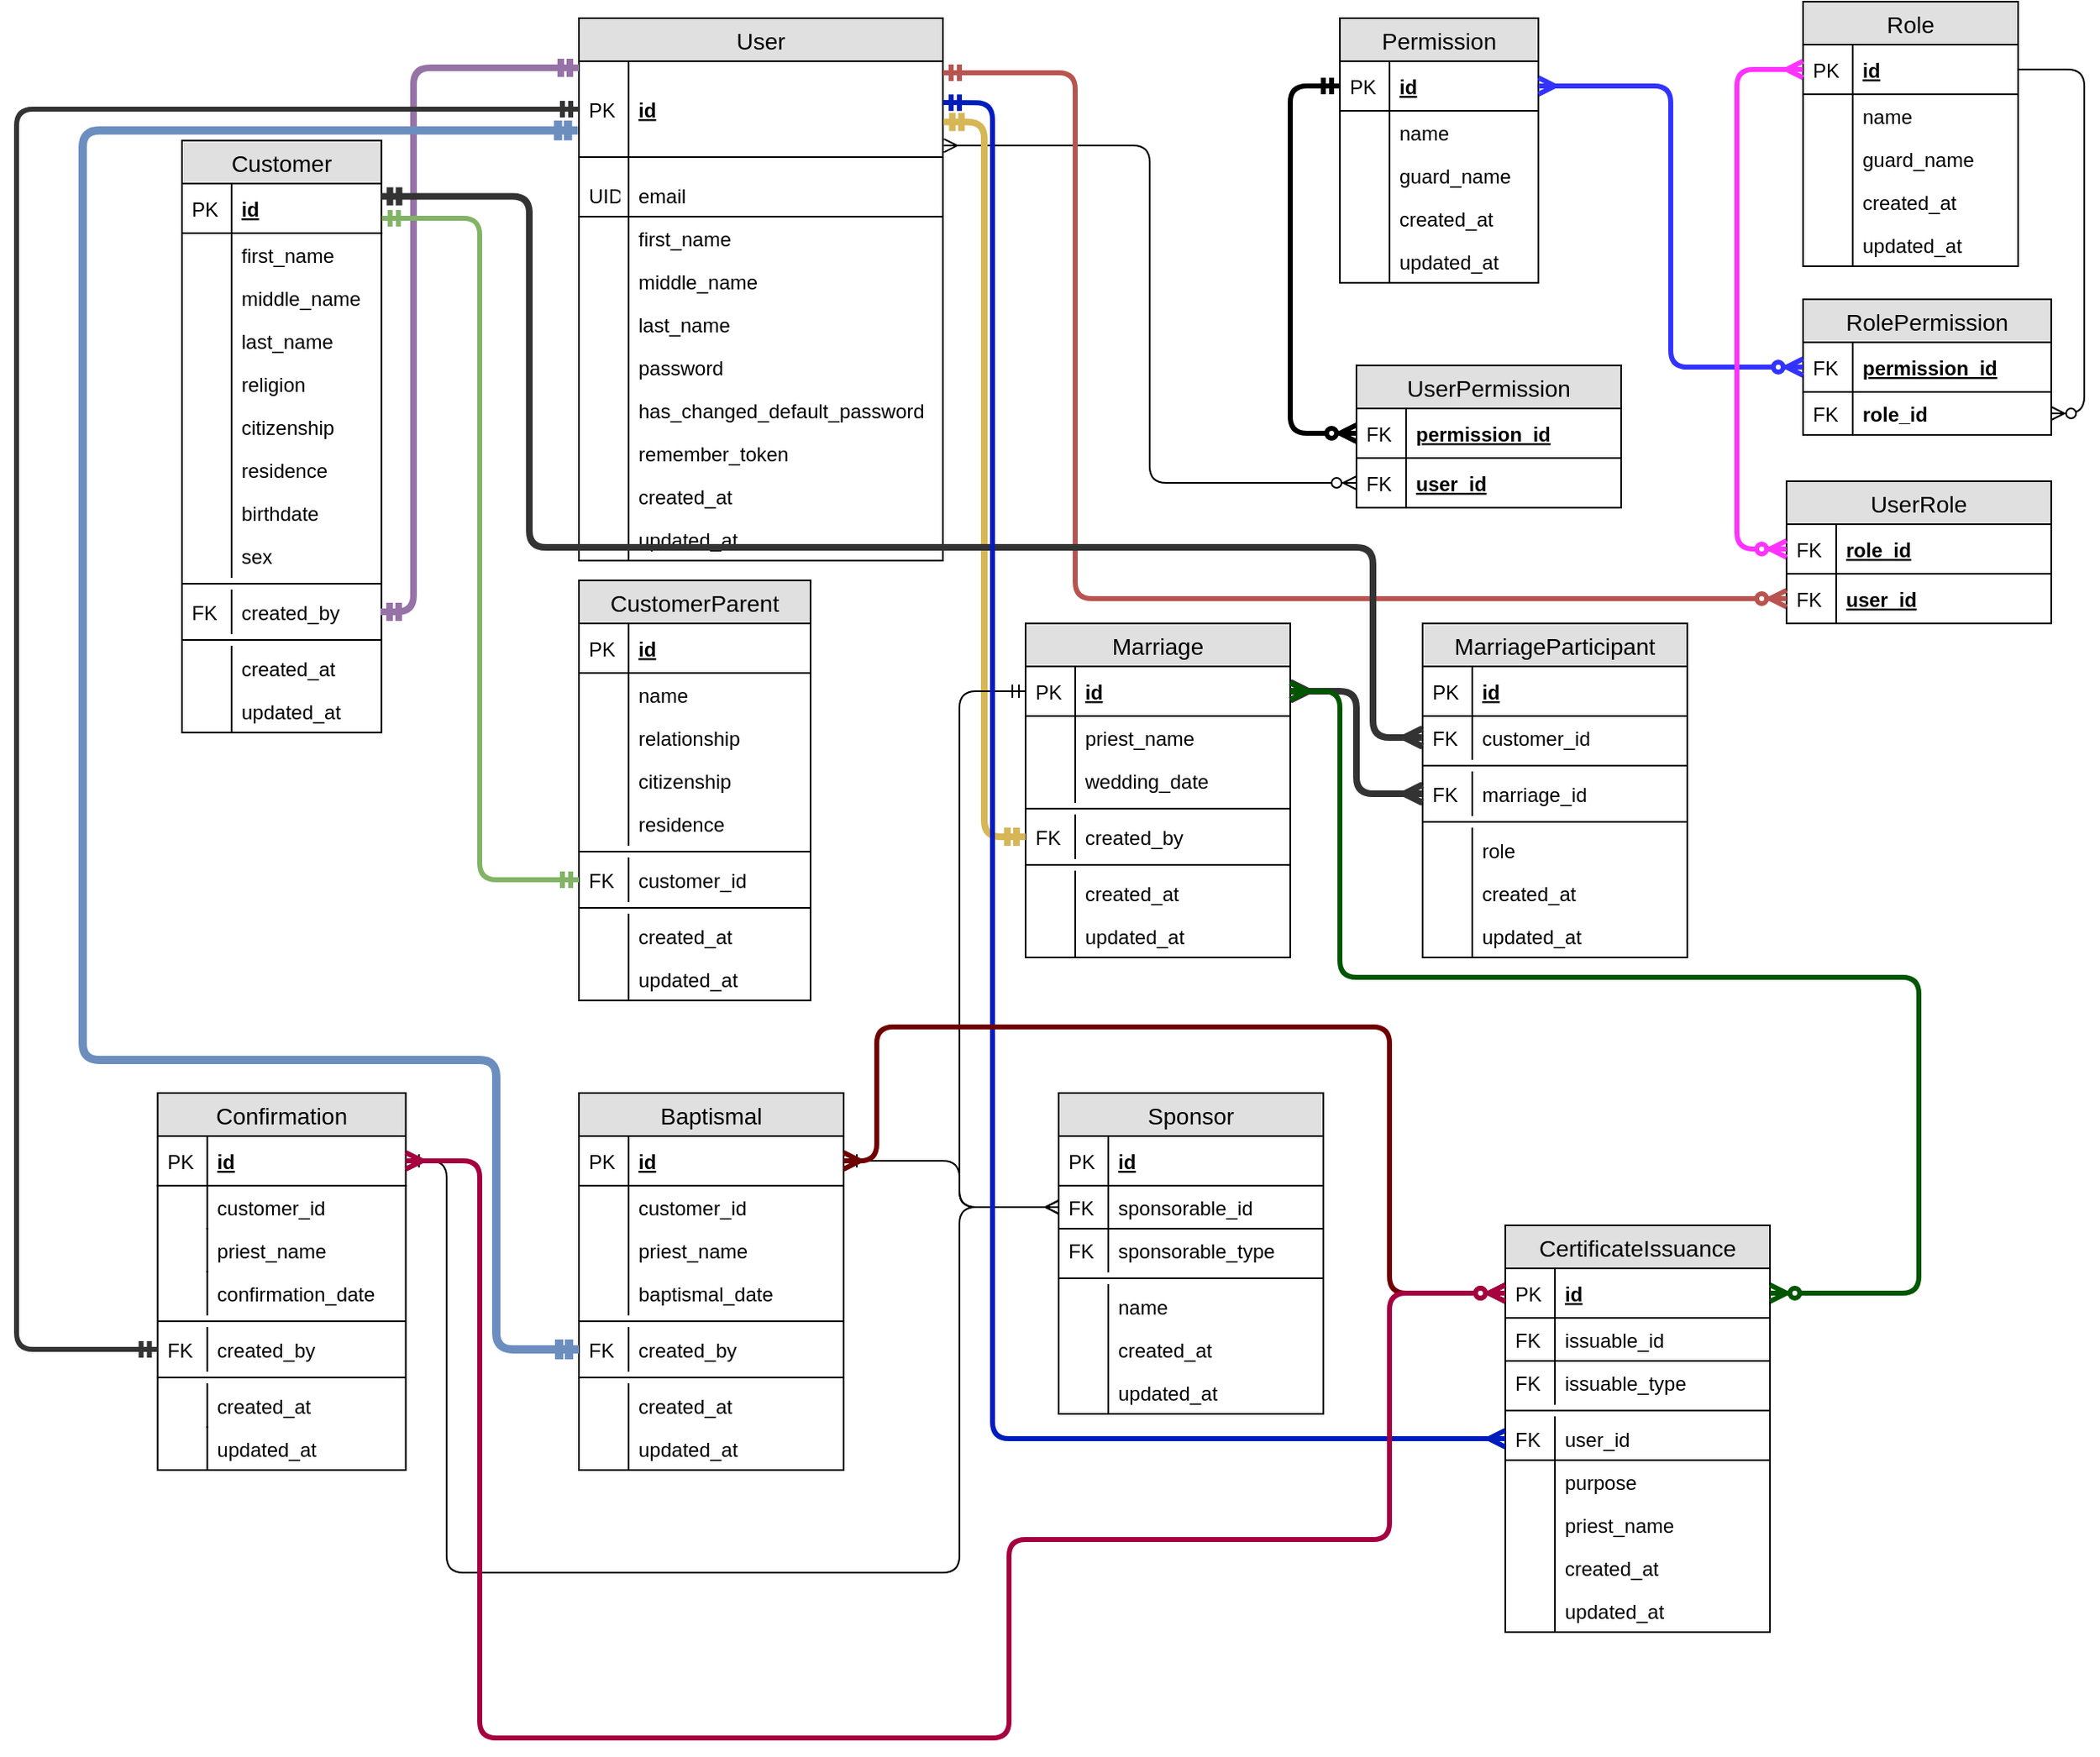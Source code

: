<mxfile version="12.7.1" type="github">
  <diagram id="C5RBs43oDa-KdzZeNtuy" name="Page-1">
    <mxGraphModel dx="2616" dy="803" grid="1" gridSize="10" guides="1" tooltips="1" connect="1" arrows="1" fold="1" page="1" pageScale="1" pageWidth="1169" pageHeight="827" background="none" math="0" shadow="0">
      <root>
        <mxCell id="WIyWlLk6GJQsqaUBKTNV-0" />
        <mxCell id="WIyWlLk6GJQsqaUBKTNV-1" parent="WIyWlLk6GJQsqaUBKTNV-0" />
        <mxCell id="M9BeHxbvks7jYf_EQXq4-18" value="User" style="swimlane;fontStyle=0;childLayout=stackLayout;horizontal=1;startSize=26;fillColor=#e0e0e0;horizontalStack=0;resizeParent=1;resizeParentMax=0;resizeLast=0;collapsible=1;marginBottom=0;swimlaneFillColor=#ffffff;align=center;fontSize=14;" parent="WIyWlLk6GJQsqaUBKTNV-1" vertex="1">
          <mxGeometry x="270" y="20" width="220" height="328" as="geometry" />
        </mxCell>
        <mxCell id="M9BeHxbvks7jYf_EQXq4-19" value="id" style="shape=partialRectangle;top=0;left=0;right=0;bottom=1;align=left;verticalAlign=middle;fillColor=none;spacingLeft=34;spacingRight=4;overflow=hidden;rotatable=0;points=[[0,0.5],[1,0.5]];portConstraint=eastwest;dropTarget=0;fontStyle=5;fontSize=12;" parent="M9BeHxbvks7jYf_EQXq4-18" vertex="1">
          <mxGeometry y="26" width="220" height="58" as="geometry" />
        </mxCell>
        <mxCell id="M9BeHxbvks7jYf_EQXq4-20" value="PK" style="shape=partialRectangle;top=0;left=0;bottom=0;fillColor=none;align=left;verticalAlign=middle;spacingLeft=4;spacingRight=4;overflow=hidden;rotatable=0;points=[];portConstraint=eastwest;part=1;fontSize=12;" parent="M9BeHxbvks7jYf_EQXq4-19" vertex="1" connectable="0">
          <mxGeometry width="30" height="58" as="geometry" />
        </mxCell>
        <mxCell id="M9BeHxbvks7jYf_EQXq4-27" value="" style="shape=partialRectangle;top=0;left=0;right=0;bottom=0;align=left;verticalAlign=top;fillColor=none;spacingLeft=34;spacingRight=4;overflow=hidden;rotatable=0;points=[[0,0.5],[1,0.5]];portConstraint=eastwest;dropTarget=0;fontSize=12;" parent="M9BeHxbvks7jYf_EQXq4-18" vertex="1">
          <mxGeometry y="84" width="220" height="10" as="geometry" />
        </mxCell>
        <mxCell id="M9BeHxbvks7jYf_EQXq4-28" value="" style="shape=partialRectangle;top=0;left=0;bottom=0;fillColor=none;align=left;verticalAlign=top;spacingLeft=4;spacingRight=4;overflow=hidden;rotatable=0;points=[];portConstraint=eastwest;part=1;fontSize=12;" parent="M9BeHxbvks7jYf_EQXq4-27" vertex="1" connectable="0">
          <mxGeometry width="30" height="10" as="geometry" />
        </mxCell>
        <mxCell id="M9BeHxbvks7jYf_EQXq4-29" value="email" style="shape=partialRectangle;top=0;left=0;right=0;bottom=1;align=left;verticalAlign=top;fillColor=none;spacingLeft=34;spacingRight=4;overflow=hidden;rotatable=0;points=[[0,0.5],[1,0.5]];portConstraint=eastwest;dropTarget=0;fontSize=12;" parent="M9BeHxbvks7jYf_EQXq4-18" vertex="1">
          <mxGeometry y="94" width="220" height="26" as="geometry" />
        </mxCell>
        <mxCell id="M9BeHxbvks7jYf_EQXq4-30" value="UID" style="shape=partialRectangle;top=0;left=0;bottom=0;fillColor=none;align=left;verticalAlign=top;spacingLeft=4;spacingRight=4;overflow=hidden;rotatable=0;points=[];portConstraint=eastwest;part=1;fontSize=12;" parent="M9BeHxbvks7jYf_EQXq4-29" vertex="1" connectable="0">
          <mxGeometry width="30" height="26" as="geometry" />
        </mxCell>
        <mxCell id="M9BeHxbvks7jYf_EQXq4-34" value="first_name" style="shape=partialRectangle;top=0;left=0;right=0;bottom=0;align=left;verticalAlign=top;fillColor=none;spacingLeft=34;spacingRight=4;overflow=hidden;rotatable=0;points=[[0,0.5],[1,0.5]];portConstraint=eastwest;dropTarget=0;fontSize=12;" parent="M9BeHxbvks7jYf_EQXq4-18" vertex="1">
          <mxGeometry y="120" width="220" height="26" as="geometry" />
        </mxCell>
        <mxCell id="M9BeHxbvks7jYf_EQXq4-35" value="" style="shape=partialRectangle;top=0;left=0;bottom=0;fillColor=none;align=left;verticalAlign=top;spacingLeft=4;spacingRight=4;overflow=hidden;rotatable=0;points=[];portConstraint=eastwest;part=1;fontSize=12;" parent="M9BeHxbvks7jYf_EQXq4-34" vertex="1" connectable="0">
          <mxGeometry width="30" height="26" as="geometry" />
        </mxCell>
        <mxCell id="M9BeHxbvks7jYf_EQXq4-38" value="middle_name" style="shape=partialRectangle;top=0;left=0;right=0;bottom=0;align=left;verticalAlign=top;fillColor=none;spacingLeft=34;spacingRight=4;overflow=hidden;rotatable=0;points=[[0,0.5],[1,0.5]];portConstraint=eastwest;dropTarget=0;fontSize=12;" parent="M9BeHxbvks7jYf_EQXq4-18" vertex="1">
          <mxGeometry y="146" width="220" height="26" as="geometry" />
        </mxCell>
        <mxCell id="M9BeHxbvks7jYf_EQXq4-39" value="" style="shape=partialRectangle;top=0;left=0;bottom=0;fillColor=none;align=left;verticalAlign=top;spacingLeft=4;spacingRight=4;overflow=hidden;rotatable=0;points=[];portConstraint=eastwest;part=1;fontSize=12;" parent="M9BeHxbvks7jYf_EQXq4-38" vertex="1" connectable="0">
          <mxGeometry width="30" height="26" as="geometry" />
        </mxCell>
        <mxCell id="M9BeHxbvks7jYf_EQXq4-36" value="last_name" style="shape=partialRectangle;top=0;left=0;right=0;bottom=0;align=left;verticalAlign=top;fillColor=none;spacingLeft=34;spacingRight=4;overflow=hidden;rotatable=0;points=[[0,0.5],[1,0.5]];portConstraint=eastwest;dropTarget=0;fontSize=12;" parent="M9BeHxbvks7jYf_EQXq4-18" vertex="1">
          <mxGeometry y="172" width="220" height="26" as="geometry" />
        </mxCell>
        <mxCell id="M9BeHxbvks7jYf_EQXq4-37" value="" style="shape=partialRectangle;top=0;left=0;bottom=0;fillColor=none;align=left;verticalAlign=top;spacingLeft=4;spacingRight=4;overflow=hidden;rotatable=0;points=[];portConstraint=eastwest;part=1;fontSize=12;" parent="M9BeHxbvks7jYf_EQXq4-36" vertex="1" connectable="0">
          <mxGeometry width="30" height="26" as="geometry" />
        </mxCell>
        <mxCell id="M9BeHxbvks7jYf_EQXq4-40" value="password" style="shape=partialRectangle;top=0;left=0;right=0;bottom=0;align=left;verticalAlign=top;fillColor=none;spacingLeft=34;spacingRight=4;overflow=hidden;rotatable=0;points=[[0,0.5],[1,0.5]];portConstraint=eastwest;dropTarget=0;fontSize=12;" parent="M9BeHxbvks7jYf_EQXq4-18" vertex="1">
          <mxGeometry y="198" width="220" height="26" as="geometry" />
        </mxCell>
        <mxCell id="M9BeHxbvks7jYf_EQXq4-41" value="" style="shape=partialRectangle;top=0;left=0;bottom=0;fillColor=none;align=left;verticalAlign=top;spacingLeft=4;spacingRight=4;overflow=hidden;rotatable=0;points=[];portConstraint=eastwest;part=1;fontSize=12;" parent="M9BeHxbvks7jYf_EQXq4-40" vertex="1" connectable="0">
          <mxGeometry width="30" height="26" as="geometry" />
        </mxCell>
        <mxCell id="M9BeHxbvks7jYf_EQXq4-42" value="has_changed_default_password" style="shape=partialRectangle;top=0;left=0;right=0;bottom=0;align=left;verticalAlign=top;fillColor=none;spacingLeft=34;spacingRight=4;overflow=hidden;rotatable=0;points=[[0,0.5],[1,0.5]];portConstraint=eastwest;dropTarget=0;fontSize=12;" parent="M9BeHxbvks7jYf_EQXq4-18" vertex="1">
          <mxGeometry y="224" width="220" height="26" as="geometry" />
        </mxCell>
        <mxCell id="M9BeHxbvks7jYf_EQXq4-43" value="" style="shape=partialRectangle;top=0;left=0;bottom=0;fillColor=none;align=left;verticalAlign=top;spacingLeft=4;spacingRight=4;overflow=hidden;rotatable=0;points=[];portConstraint=eastwest;part=1;fontSize=12;" parent="M9BeHxbvks7jYf_EQXq4-42" vertex="1" connectable="0">
          <mxGeometry width="30" height="26" as="geometry" />
        </mxCell>
        <mxCell id="M9BeHxbvks7jYf_EQXq4-44" value="remember_token" style="shape=partialRectangle;top=0;left=0;right=0;bottom=0;align=left;verticalAlign=top;fillColor=none;spacingLeft=34;spacingRight=4;overflow=hidden;rotatable=0;points=[[0,0.5],[1,0.5]];portConstraint=eastwest;dropTarget=0;fontSize=12;" parent="M9BeHxbvks7jYf_EQXq4-18" vertex="1">
          <mxGeometry y="250" width="220" height="26" as="geometry" />
        </mxCell>
        <mxCell id="M9BeHxbvks7jYf_EQXq4-45" value="" style="shape=partialRectangle;top=0;left=0;bottom=0;fillColor=none;align=left;verticalAlign=top;spacingLeft=4;spacingRight=4;overflow=hidden;rotatable=0;points=[];portConstraint=eastwest;part=1;fontSize=12;" parent="M9BeHxbvks7jYf_EQXq4-44" vertex="1" connectable="0">
          <mxGeometry width="30" height="26" as="geometry" />
        </mxCell>
        <mxCell id="M9BeHxbvks7jYf_EQXq4-46" value="created_at" style="shape=partialRectangle;top=0;left=0;right=0;bottom=0;align=left;verticalAlign=top;fillColor=none;spacingLeft=34;spacingRight=4;overflow=hidden;rotatable=0;points=[[0,0.5],[1,0.5]];portConstraint=eastwest;dropTarget=0;fontSize=12;" parent="M9BeHxbvks7jYf_EQXq4-18" vertex="1">
          <mxGeometry y="276" width="220" height="26" as="geometry" />
        </mxCell>
        <mxCell id="M9BeHxbvks7jYf_EQXq4-47" value="" style="shape=partialRectangle;top=0;left=0;bottom=0;fillColor=none;align=left;verticalAlign=top;spacingLeft=4;spacingRight=4;overflow=hidden;rotatable=0;points=[];portConstraint=eastwest;part=1;fontSize=12;" parent="M9BeHxbvks7jYf_EQXq4-46" vertex="1" connectable="0">
          <mxGeometry width="30" height="26" as="geometry" />
        </mxCell>
        <mxCell id="M9BeHxbvks7jYf_EQXq4-48" value="updated_at" style="shape=partialRectangle;top=0;left=0;right=0;bottom=0;align=left;verticalAlign=top;fillColor=none;spacingLeft=34;spacingRight=4;overflow=hidden;rotatable=0;points=[[0,0.5],[1,0.5]];portConstraint=eastwest;dropTarget=0;fontSize=12;" parent="M9BeHxbvks7jYf_EQXq4-18" vertex="1">
          <mxGeometry y="302" width="220" height="26" as="geometry" />
        </mxCell>
        <mxCell id="M9BeHxbvks7jYf_EQXq4-49" value="" style="shape=partialRectangle;top=0;left=0;bottom=0;fillColor=none;align=left;verticalAlign=top;spacingLeft=4;spacingRight=4;overflow=hidden;rotatable=0;points=[];portConstraint=eastwest;part=1;fontSize=12;" parent="M9BeHxbvks7jYf_EQXq4-48" vertex="1" connectable="0">
          <mxGeometry width="30" height="26" as="geometry" />
        </mxCell>
        <mxCell id="M9BeHxbvks7jYf_EQXq4-50" value="Permission" style="swimlane;fontStyle=0;childLayout=stackLayout;horizontal=1;startSize=26;fillColor=#e0e0e0;horizontalStack=0;resizeParent=1;resizeParentMax=0;resizeLast=0;collapsible=1;marginBottom=0;swimlaneFillColor=#ffffff;align=center;fontSize=14;" parent="WIyWlLk6GJQsqaUBKTNV-1" vertex="1">
          <mxGeometry x="730" y="20" width="120" height="160" as="geometry" />
        </mxCell>
        <mxCell id="M9BeHxbvks7jYf_EQXq4-51" value="id" style="shape=partialRectangle;top=0;left=0;right=0;bottom=1;align=left;verticalAlign=middle;fillColor=none;spacingLeft=34;spacingRight=4;overflow=hidden;rotatable=0;points=[[0,0.5],[1,0.5]];portConstraint=eastwest;dropTarget=0;fontStyle=5;fontSize=12;" parent="M9BeHxbvks7jYf_EQXq4-50" vertex="1">
          <mxGeometry y="26" width="120" height="30" as="geometry" />
        </mxCell>
        <mxCell id="M9BeHxbvks7jYf_EQXq4-52" value="PK" style="shape=partialRectangle;top=0;left=0;bottom=0;fillColor=none;align=left;verticalAlign=middle;spacingLeft=4;spacingRight=4;overflow=hidden;rotatable=0;points=[];portConstraint=eastwest;part=1;fontSize=12;" parent="M9BeHxbvks7jYf_EQXq4-51" vertex="1" connectable="0">
          <mxGeometry width="30" height="30" as="geometry" />
        </mxCell>
        <mxCell id="M9BeHxbvks7jYf_EQXq4-53" value="name" style="shape=partialRectangle;top=0;left=0;right=0;bottom=0;align=left;verticalAlign=top;fillColor=none;spacingLeft=34;spacingRight=4;overflow=hidden;rotatable=0;points=[[0,0.5],[1,0.5]];portConstraint=eastwest;dropTarget=0;fontSize=12;" parent="M9BeHxbvks7jYf_EQXq4-50" vertex="1">
          <mxGeometry y="56" width="120" height="26" as="geometry" />
        </mxCell>
        <mxCell id="M9BeHxbvks7jYf_EQXq4-54" value="" style="shape=partialRectangle;top=0;left=0;bottom=0;fillColor=none;align=left;verticalAlign=top;spacingLeft=4;spacingRight=4;overflow=hidden;rotatable=0;points=[];portConstraint=eastwest;part=1;fontSize=12;" parent="M9BeHxbvks7jYf_EQXq4-53" vertex="1" connectable="0">
          <mxGeometry width="30" height="26" as="geometry" />
        </mxCell>
        <mxCell id="M9BeHxbvks7jYf_EQXq4-55" value="guard_name" style="shape=partialRectangle;top=0;left=0;right=0;bottom=0;align=left;verticalAlign=top;fillColor=none;spacingLeft=34;spacingRight=4;overflow=hidden;rotatable=0;points=[[0,0.5],[1,0.5]];portConstraint=eastwest;dropTarget=0;fontSize=12;" parent="M9BeHxbvks7jYf_EQXq4-50" vertex="1">
          <mxGeometry y="82" width="120" height="26" as="geometry" />
        </mxCell>
        <mxCell id="M9BeHxbvks7jYf_EQXq4-56" value="" style="shape=partialRectangle;top=0;left=0;bottom=0;fillColor=none;align=left;verticalAlign=top;spacingLeft=4;spacingRight=4;overflow=hidden;rotatable=0;points=[];portConstraint=eastwest;part=1;fontSize=12;" parent="M9BeHxbvks7jYf_EQXq4-55" vertex="1" connectable="0">
          <mxGeometry width="30" height="26" as="geometry" />
        </mxCell>
        <mxCell id="M9BeHxbvks7jYf_EQXq4-57" value="created_at" style="shape=partialRectangle;top=0;left=0;right=0;bottom=0;align=left;verticalAlign=top;fillColor=none;spacingLeft=34;spacingRight=4;overflow=hidden;rotatable=0;points=[[0,0.5],[1,0.5]];portConstraint=eastwest;dropTarget=0;fontSize=12;" parent="M9BeHxbvks7jYf_EQXq4-50" vertex="1">
          <mxGeometry y="108" width="120" height="26" as="geometry" />
        </mxCell>
        <mxCell id="M9BeHxbvks7jYf_EQXq4-58" value="" style="shape=partialRectangle;top=0;left=0;bottom=0;fillColor=none;align=left;verticalAlign=top;spacingLeft=4;spacingRight=4;overflow=hidden;rotatable=0;points=[];portConstraint=eastwest;part=1;fontSize=12;" parent="M9BeHxbvks7jYf_EQXq4-57" vertex="1" connectable="0">
          <mxGeometry width="30" height="26" as="geometry" />
        </mxCell>
        <mxCell id="M9BeHxbvks7jYf_EQXq4-63" value="updated_at" style="shape=partialRectangle;top=0;left=0;right=0;bottom=0;align=left;verticalAlign=top;fillColor=none;spacingLeft=34;spacingRight=4;overflow=hidden;rotatable=0;points=[[0,0.5],[1,0.5]];portConstraint=eastwest;dropTarget=0;fontSize=12;" parent="M9BeHxbvks7jYf_EQXq4-50" vertex="1">
          <mxGeometry y="134" width="120" height="26" as="geometry" />
        </mxCell>
        <mxCell id="M9BeHxbvks7jYf_EQXq4-64" value="" style="shape=partialRectangle;top=0;left=0;bottom=0;fillColor=none;align=left;verticalAlign=top;spacingLeft=4;spacingRight=4;overflow=hidden;rotatable=0;points=[];portConstraint=eastwest;part=1;fontSize=12;" parent="M9BeHxbvks7jYf_EQXq4-63" vertex="1" connectable="0">
          <mxGeometry width="30" height="26" as="geometry" />
        </mxCell>
        <mxCell id="M9BeHxbvks7jYf_EQXq4-65" value="Role" style="swimlane;fontStyle=0;childLayout=stackLayout;horizontal=1;startSize=26;fillColor=#e0e0e0;horizontalStack=0;resizeParent=1;resizeParentMax=0;resizeLast=0;collapsible=1;marginBottom=0;swimlaneFillColor=#ffffff;align=center;fontSize=14;" parent="WIyWlLk6GJQsqaUBKTNV-1" vertex="1">
          <mxGeometry x="1010" y="10" width="130" height="160" as="geometry" />
        </mxCell>
        <mxCell id="M9BeHxbvks7jYf_EQXq4-66" value="id" style="shape=partialRectangle;top=0;left=0;right=0;bottom=1;align=left;verticalAlign=middle;fillColor=none;spacingLeft=34;spacingRight=4;overflow=hidden;rotatable=0;points=[[0,0.5],[1,0.5]];portConstraint=eastwest;dropTarget=0;fontStyle=5;fontSize=12;" parent="M9BeHxbvks7jYf_EQXq4-65" vertex="1">
          <mxGeometry y="26" width="130" height="30" as="geometry" />
        </mxCell>
        <mxCell id="M9BeHxbvks7jYf_EQXq4-67" value="PK" style="shape=partialRectangle;top=0;left=0;bottom=0;fillColor=none;align=left;verticalAlign=middle;spacingLeft=4;spacingRight=4;overflow=hidden;rotatable=0;points=[];portConstraint=eastwest;part=1;fontSize=12;" parent="M9BeHxbvks7jYf_EQXq4-66" vertex="1" connectable="0">
          <mxGeometry width="30" height="30" as="geometry" />
        </mxCell>
        <mxCell id="M9BeHxbvks7jYf_EQXq4-68" value="name" style="shape=partialRectangle;top=0;left=0;right=0;bottom=0;align=left;verticalAlign=top;fillColor=none;spacingLeft=34;spacingRight=4;overflow=hidden;rotatable=0;points=[[0,0.5],[1,0.5]];portConstraint=eastwest;dropTarget=0;fontSize=12;" parent="M9BeHxbvks7jYf_EQXq4-65" vertex="1">
          <mxGeometry y="56" width="130" height="26" as="geometry" />
        </mxCell>
        <mxCell id="M9BeHxbvks7jYf_EQXq4-69" value="" style="shape=partialRectangle;top=0;left=0;bottom=0;fillColor=none;align=left;verticalAlign=top;spacingLeft=4;spacingRight=4;overflow=hidden;rotatable=0;points=[];portConstraint=eastwest;part=1;fontSize=12;" parent="M9BeHxbvks7jYf_EQXq4-68" vertex="1" connectable="0">
          <mxGeometry width="30" height="26" as="geometry" />
        </mxCell>
        <mxCell id="M9BeHxbvks7jYf_EQXq4-70" value="guard_name" style="shape=partialRectangle;top=0;left=0;right=0;bottom=0;align=left;verticalAlign=top;fillColor=none;spacingLeft=34;spacingRight=4;overflow=hidden;rotatable=0;points=[[0,0.5],[1,0.5]];portConstraint=eastwest;dropTarget=0;fontSize=12;" parent="M9BeHxbvks7jYf_EQXq4-65" vertex="1">
          <mxGeometry y="82" width="130" height="26" as="geometry" />
        </mxCell>
        <mxCell id="M9BeHxbvks7jYf_EQXq4-71" value="" style="shape=partialRectangle;top=0;left=0;bottom=0;fillColor=none;align=left;verticalAlign=top;spacingLeft=4;spacingRight=4;overflow=hidden;rotatable=0;points=[];portConstraint=eastwest;part=1;fontSize=12;" parent="M9BeHxbvks7jYf_EQXq4-70" vertex="1" connectable="0">
          <mxGeometry width="30" height="26" as="geometry" />
        </mxCell>
        <mxCell id="M9BeHxbvks7jYf_EQXq4-72" value="created_at" style="shape=partialRectangle;top=0;left=0;right=0;bottom=0;align=left;verticalAlign=top;fillColor=none;spacingLeft=34;spacingRight=4;overflow=hidden;rotatable=0;points=[[0,0.5],[1,0.5]];portConstraint=eastwest;dropTarget=0;fontSize=12;" parent="M9BeHxbvks7jYf_EQXq4-65" vertex="1">
          <mxGeometry y="108" width="130" height="26" as="geometry" />
        </mxCell>
        <mxCell id="M9BeHxbvks7jYf_EQXq4-73" value="" style="shape=partialRectangle;top=0;left=0;bottom=0;fillColor=none;align=left;verticalAlign=top;spacingLeft=4;spacingRight=4;overflow=hidden;rotatable=0;points=[];portConstraint=eastwest;part=1;fontSize=12;" parent="M9BeHxbvks7jYf_EQXq4-72" vertex="1" connectable="0">
          <mxGeometry width="30" height="26" as="geometry" />
        </mxCell>
        <mxCell id="M9BeHxbvks7jYf_EQXq4-74" value="updated_at" style="shape=partialRectangle;top=0;left=0;right=0;bottom=0;align=left;verticalAlign=top;fillColor=none;spacingLeft=34;spacingRight=4;overflow=hidden;rotatable=0;points=[[0,0.5],[1,0.5]];portConstraint=eastwest;dropTarget=0;fontSize=12;" parent="M9BeHxbvks7jYf_EQXq4-65" vertex="1">
          <mxGeometry y="134" width="130" height="26" as="geometry" />
        </mxCell>
        <mxCell id="M9BeHxbvks7jYf_EQXq4-75" value="" style="shape=partialRectangle;top=0;left=0;bottom=0;fillColor=none;align=left;verticalAlign=top;spacingLeft=4;spacingRight=4;overflow=hidden;rotatable=0;points=[];portConstraint=eastwest;part=1;fontSize=12;" parent="M9BeHxbvks7jYf_EQXq4-74" vertex="1" connectable="0">
          <mxGeometry width="30" height="26" as="geometry" />
        </mxCell>
        <mxCell id="M9BeHxbvks7jYf_EQXq4-76" value="RolePermission" style="swimlane;fontStyle=0;childLayout=stackLayout;horizontal=1;startSize=26;fillColor=#e0e0e0;horizontalStack=0;resizeParent=1;resizeParentMax=0;resizeLast=0;collapsible=1;marginBottom=0;swimlaneFillColor=#ffffff;align=center;fontSize=14;" parent="WIyWlLk6GJQsqaUBKTNV-1" vertex="1">
          <mxGeometry x="1010" y="190" width="150" height="82" as="geometry" />
        </mxCell>
        <mxCell id="M9BeHxbvks7jYf_EQXq4-77" value="permission_id" style="shape=partialRectangle;top=0;left=0;right=0;bottom=1;align=left;verticalAlign=middle;fillColor=none;spacingLeft=34;spacingRight=4;overflow=hidden;rotatable=0;points=[[0,0.5],[1,0.5]];portConstraint=eastwest;dropTarget=0;fontStyle=5;fontSize=12;" parent="M9BeHxbvks7jYf_EQXq4-76" vertex="1">
          <mxGeometry y="26" width="150" height="30" as="geometry" />
        </mxCell>
        <mxCell id="M9BeHxbvks7jYf_EQXq4-78" value="FK" style="shape=partialRectangle;top=0;left=0;bottom=0;fillColor=none;align=left;verticalAlign=middle;spacingLeft=4;spacingRight=4;overflow=hidden;rotatable=0;points=[];portConstraint=eastwest;part=1;fontSize=12;" parent="M9BeHxbvks7jYf_EQXq4-77" vertex="1" connectable="0">
          <mxGeometry width="30" height="30" as="geometry" />
        </mxCell>
        <mxCell id="M9BeHxbvks7jYf_EQXq4-79" value="role_id" style="shape=partialRectangle;top=0;left=0;right=0;bottom=0;align=left;verticalAlign=top;fillColor=none;spacingLeft=34;spacingRight=4;overflow=hidden;rotatable=0;points=[[0,0.5],[1,0.5]];portConstraint=eastwest;dropTarget=0;fontSize=12;fontStyle=1" parent="M9BeHxbvks7jYf_EQXq4-76" vertex="1">
          <mxGeometry y="56" width="150" height="26" as="geometry" />
        </mxCell>
        <mxCell id="M9BeHxbvks7jYf_EQXq4-80" value="FK" style="shape=partialRectangle;top=0;left=0;bottom=0;fillColor=none;align=left;verticalAlign=top;spacingLeft=4;spacingRight=4;overflow=hidden;rotatable=0;points=[];portConstraint=eastwest;part=1;fontSize=12;" parent="M9BeHxbvks7jYf_EQXq4-79" vertex="1" connectable="0">
          <mxGeometry width="30" height="26" as="geometry" />
        </mxCell>
        <mxCell id="M9BeHxbvks7jYf_EQXq4-94" style="edgeStyle=orthogonalEdgeStyle;rounded=1;orthogonalLoop=1;jettySize=auto;html=1;exitX=1;exitY=0.5;exitDx=0;exitDy=0;endArrow=ERzeroToMany;endFill=1;startArrow=ERmany;startFill=0;strokeColor=#3333FF;strokeWidth=3;" parent="WIyWlLk6GJQsqaUBKTNV-1" source="M9BeHxbvks7jYf_EQXq4-51" target="M9BeHxbvks7jYf_EQXq4-77" edge="1">
          <mxGeometry relative="1" as="geometry" />
        </mxCell>
        <mxCell id="M9BeHxbvks7jYf_EQXq4-96" style="edgeStyle=orthogonalEdgeStyle;rounded=1;orthogonalLoop=1;jettySize=auto;html=1;exitX=1;exitY=0.5;exitDx=0;exitDy=0;entryX=1;entryY=0.5;entryDx=0;entryDy=0;endArrow=ERzeroToMany;endFill=1;" parent="WIyWlLk6GJQsqaUBKTNV-1" source="M9BeHxbvks7jYf_EQXq4-66" target="M9BeHxbvks7jYf_EQXq4-79" edge="1">
          <mxGeometry relative="1" as="geometry" />
        </mxCell>
        <mxCell id="M9BeHxbvks7jYf_EQXq4-99" value="UserPermission" style="swimlane;fontStyle=0;childLayout=stackLayout;horizontal=1;startSize=26;fillColor=#e0e0e0;horizontalStack=0;resizeParent=1;resizeParentMax=0;resizeLast=0;collapsible=1;marginBottom=0;swimlaneFillColor=#ffffff;align=center;fontSize=14;" parent="WIyWlLk6GJQsqaUBKTNV-1" vertex="1">
          <mxGeometry x="740" y="230" width="160" height="86" as="geometry" />
        </mxCell>
        <mxCell id="M9BeHxbvks7jYf_EQXq4-100" value="permission_id" style="shape=partialRectangle;top=0;left=0;right=0;bottom=1;align=left;verticalAlign=middle;fillColor=none;spacingLeft=34;spacingRight=4;overflow=hidden;rotatable=0;points=[[0,0.5],[1,0.5]];portConstraint=eastwest;dropTarget=0;fontStyle=5;fontSize=12;" parent="M9BeHxbvks7jYf_EQXq4-99" vertex="1">
          <mxGeometry y="26" width="160" height="30" as="geometry" />
        </mxCell>
        <mxCell id="M9BeHxbvks7jYf_EQXq4-101" value="FK" style="shape=partialRectangle;top=0;left=0;bottom=0;fillColor=none;align=left;verticalAlign=middle;spacingLeft=4;spacingRight=4;overflow=hidden;rotatable=0;points=[];portConstraint=eastwest;part=1;fontSize=12;" parent="M9BeHxbvks7jYf_EQXq4-100" vertex="1" connectable="0">
          <mxGeometry width="30" height="30" as="geometry" />
        </mxCell>
        <mxCell id="M9BeHxbvks7jYf_EQXq4-110" value="user_id" style="shape=partialRectangle;top=0;left=0;right=0;bottom=1;align=left;verticalAlign=middle;fillColor=none;spacingLeft=34;spacingRight=4;overflow=hidden;rotatable=0;points=[[0,0.5],[1,0.5]];portConstraint=eastwest;dropTarget=0;fontStyle=5;fontSize=12;" parent="M9BeHxbvks7jYf_EQXq4-99" vertex="1">
          <mxGeometry y="56" width="160" height="30" as="geometry" />
        </mxCell>
        <mxCell id="M9BeHxbvks7jYf_EQXq4-111" value="FK" style="shape=partialRectangle;top=0;left=0;bottom=0;fillColor=none;align=left;verticalAlign=middle;spacingLeft=4;spacingRight=4;overflow=hidden;rotatable=0;points=[];portConstraint=eastwest;part=1;fontSize=12;" parent="M9BeHxbvks7jYf_EQXq4-110" vertex="1" connectable="0">
          <mxGeometry width="30" height="30" as="geometry" />
        </mxCell>
        <mxCell id="M9BeHxbvks7jYf_EQXq4-112" value="UserRole" style="swimlane;fontStyle=0;childLayout=stackLayout;horizontal=1;startSize=26;fillColor=#e0e0e0;horizontalStack=0;resizeParent=1;resizeParentMax=0;resizeLast=0;collapsible=1;marginBottom=0;swimlaneFillColor=#ffffff;align=center;fontSize=14;" parent="WIyWlLk6GJQsqaUBKTNV-1" vertex="1">
          <mxGeometry x="1000" y="300" width="160" height="86" as="geometry" />
        </mxCell>
        <mxCell id="M9BeHxbvks7jYf_EQXq4-113" value="role_id" style="shape=partialRectangle;top=0;left=0;right=0;bottom=1;align=left;verticalAlign=middle;fillColor=none;spacingLeft=34;spacingRight=4;overflow=hidden;rotatable=0;points=[[0,0.5],[1,0.5]];portConstraint=eastwest;dropTarget=0;fontStyle=5;fontSize=12;" parent="M9BeHxbvks7jYf_EQXq4-112" vertex="1">
          <mxGeometry y="26" width="160" height="30" as="geometry" />
        </mxCell>
        <mxCell id="M9BeHxbvks7jYf_EQXq4-114" value="FK" style="shape=partialRectangle;top=0;left=0;bottom=0;fillColor=none;align=left;verticalAlign=middle;spacingLeft=4;spacingRight=4;overflow=hidden;rotatable=0;points=[];portConstraint=eastwest;part=1;fontSize=12;" parent="M9BeHxbvks7jYf_EQXq4-113" vertex="1" connectable="0">
          <mxGeometry width="30" height="30" as="geometry" />
        </mxCell>
        <mxCell id="M9BeHxbvks7jYf_EQXq4-115" value="user_id" style="shape=partialRectangle;top=0;left=0;right=0;bottom=1;align=left;verticalAlign=middle;fillColor=none;spacingLeft=34;spacingRight=4;overflow=hidden;rotatable=0;points=[[0,0.5],[1,0.5]];portConstraint=eastwest;dropTarget=0;fontStyle=5;fontSize=12;" parent="M9BeHxbvks7jYf_EQXq4-112" vertex="1">
          <mxGeometry y="56" width="160" height="30" as="geometry" />
        </mxCell>
        <mxCell id="M9BeHxbvks7jYf_EQXq4-116" value="FK" style="shape=partialRectangle;top=0;left=0;bottom=0;fillColor=none;align=left;verticalAlign=middle;spacingLeft=4;spacingRight=4;overflow=hidden;rotatable=0;points=[];portConstraint=eastwest;part=1;fontSize=12;" parent="M9BeHxbvks7jYf_EQXq4-115" vertex="1" connectable="0">
          <mxGeometry width="30" height="30" as="geometry" />
        </mxCell>
        <mxCell id="M9BeHxbvks7jYf_EQXq4-117" style="edgeStyle=orthogonalEdgeStyle;rounded=1;orthogonalLoop=1;jettySize=auto;html=1;exitX=1.003;exitY=0.88;exitDx=0;exitDy=0;entryX=0;entryY=0.5;entryDx=0;entryDy=0;endArrow=ERzeroToMany;endFill=1;exitPerimeter=0;startArrow=ERmany;startFill=0;" parent="WIyWlLk6GJQsqaUBKTNV-1" source="M9BeHxbvks7jYf_EQXq4-19" target="M9BeHxbvks7jYf_EQXq4-110" edge="1">
          <mxGeometry relative="1" as="geometry" />
        </mxCell>
        <mxCell id="M9BeHxbvks7jYf_EQXq4-118" style="edgeStyle=orthogonalEdgeStyle;rounded=1;orthogonalLoop=1;jettySize=auto;html=1;entryX=0;entryY=0.5;entryDx=0;entryDy=0;endArrow=ERzeroToMany;endFill=1;fillColor=#f8cecc;strokeColor=#b85450;strokeWidth=3;startArrow=ERmandOne;startFill=0;" parent="WIyWlLk6GJQsqaUBKTNV-1" source="M9BeHxbvks7jYf_EQXq4-19" target="M9BeHxbvks7jYf_EQXq4-115" edge="1">
          <mxGeometry relative="1" as="geometry">
            <mxPoint x="490" y="61" as="sourcePoint" />
            <Array as="points">
              <mxPoint x="570" y="53" />
              <mxPoint x="570" y="371" />
            </Array>
          </mxGeometry>
        </mxCell>
        <mxCell id="M9BeHxbvks7jYf_EQXq4-119" style="edgeStyle=orthogonalEdgeStyle;rounded=1;orthogonalLoop=1;jettySize=auto;html=1;entryX=0;entryY=0.5;entryDx=0;entryDy=0;endArrow=ERzeroToMany;endFill=1;strokeWidth=3;startArrow=ERmandOne;startFill=0;" parent="WIyWlLk6GJQsqaUBKTNV-1" target="M9BeHxbvks7jYf_EQXq4-100" edge="1">
          <mxGeometry relative="1" as="geometry">
            <mxPoint x="730" y="61" as="sourcePoint" />
            <Array as="points">
              <mxPoint x="700" y="61" />
              <mxPoint x="700" y="271" />
            </Array>
          </mxGeometry>
        </mxCell>
        <mxCell id="M9BeHxbvks7jYf_EQXq4-120" style="edgeStyle=orthogonalEdgeStyle;rounded=1;orthogonalLoop=1;jettySize=auto;html=1;exitX=0;exitY=0.5;exitDx=0;exitDy=0;entryX=0;entryY=0.5;entryDx=0;entryDy=0;startArrow=ERmany;startFill=0;endArrow=ERzeroToMany;endFill=1;strokeColor=#FF33FF;strokeWidth=3;" parent="WIyWlLk6GJQsqaUBKTNV-1" source="M9BeHxbvks7jYf_EQXq4-66" target="M9BeHxbvks7jYf_EQXq4-113" edge="1">
          <mxGeometry relative="1" as="geometry">
            <Array as="points">
              <mxPoint x="970" y="51" />
              <mxPoint x="970" y="341" />
            </Array>
          </mxGeometry>
        </mxCell>
        <mxCell id="M9BeHxbvks7jYf_EQXq4-133" value="Customer" style="swimlane;fontStyle=0;childLayout=stackLayout;horizontal=1;startSize=26;fillColor=#e0e0e0;horizontalStack=0;resizeParent=1;resizeParentMax=0;resizeLast=0;collapsible=1;marginBottom=0;swimlaneFillColor=#ffffff;align=center;fontSize=14;" parent="WIyWlLk6GJQsqaUBKTNV-1" vertex="1">
          <mxGeometry x="30" y="94" width="120.59" height="358" as="geometry" />
        </mxCell>
        <mxCell id="M9BeHxbvks7jYf_EQXq4-134" value="id" style="shape=partialRectangle;top=0;left=0;right=0;bottom=1;align=left;verticalAlign=middle;fillColor=none;spacingLeft=34;spacingRight=4;overflow=hidden;rotatable=0;points=[[0,0.5],[1,0.5]];portConstraint=eastwest;dropTarget=0;fontStyle=5;fontSize=12;" parent="M9BeHxbvks7jYf_EQXq4-133" vertex="1">
          <mxGeometry y="26" width="120.59" height="30" as="geometry" />
        </mxCell>
        <mxCell id="M9BeHxbvks7jYf_EQXq4-135" value="PK" style="shape=partialRectangle;top=0;left=0;bottom=0;fillColor=none;align=left;verticalAlign=middle;spacingLeft=4;spacingRight=4;overflow=hidden;rotatable=0;points=[];portConstraint=eastwest;part=1;fontSize=12;" parent="M9BeHxbvks7jYf_EQXq4-134" vertex="1" connectable="0">
          <mxGeometry width="30" height="30" as="geometry" />
        </mxCell>
        <mxCell id="M9BeHxbvks7jYf_EQXq4-140" value="first_name" style="shape=partialRectangle;top=0;left=0;right=0;bottom=0;align=left;verticalAlign=top;fillColor=none;spacingLeft=34;spacingRight=4;overflow=hidden;rotatable=0;points=[[0,0.5],[1,0.5]];portConstraint=eastwest;dropTarget=0;fontSize=12;" parent="M9BeHxbvks7jYf_EQXq4-133" vertex="1">
          <mxGeometry y="56" width="120.59" height="26" as="geometry" />
        </mxCell>
        <mxCell id="M9BeHxbvks7jYf_EQXq4-141" value="" style="shape=partialRectangle;top=0;left=0;bottom=0;fillColor=none;align=left;verticalAlign=top;spacingLeft=4;spacingRight=4;overflow=hidden;rotatable=0;points=[];portConstraint=eastwest;part=1;fontSize=12;" parent="M9BeHxbvks7jYf_EQXq4-140" vertex="1" connectable="0">
          <mxGeometry width="30" height="26" as="geometry" />
        </mxCell>
        <mxCell id="M9BeHxbvks7jYf_EQXq4-142" value="middle_name" style="shape=partialRectangle;top=0;left=0;right=0;bottom=0;align=left;verticalAlign=top;fillColor=none;spacingLeft=34;spacingRight=4;overflow=hidden;rotatable=0;points=[[0,0.5],[1,0.5]];portConstraint=eastwest;dropTarget=0;fontSize=12;" parent="M9BeHxbvks7jYf_EQXq4-133" vertex="1">
          <mxGeometry y="82" width="120.59" height="26" as="geometry" />
        </mxCell>
        <mxCell id="M9BeHxbvks7jYf_EQXq4-143" value="" style="shape=partialRectangle;top=0;left=0;bottom=0;fillColor=none;align=left;verticalAlign=top;spacingLeft=4;spacingRight=4;overflow=hidden;rotatable=0;points=[];portConstraint=eastwest;part=1;fontSize=12;" parent="M9BeHxbvks7jYf_EQXq4-142" vertex="1" connectable="0">
          <mxGeometry width="30" height="26" as="geometry" />
        </mxCell>
        <mxCell id="M9BeHxbvks7jYf_EQXq4-144" value="last_name" style="shape=partialRectangle;top=0;left=0;right=0;bottom=0;align=left;verticalAlign=top;fillColor=none;spacingLeft=34;spacingRight=4;overflow=hidden;rotatable=0;points=[[0,0.5],[1,0.5]];portConstraint=eastwest;dropTarget=0;fontSize=12;" parent="M9BeHxbvks7jYf_EQXq4-133" vertex="1">
          <mxGeometry y="108" width="120.59" height="26" as="geometry" />
        </mxCell>
        <mxCell id="M9BeHxbvks7jYf_EQXq4-145" value="" style="shape=partialRectangle;top=0;left=0;bottom=0;fillColor=none;align=left;verticalAlign=top;spacingLeft=4;spacingRight=4;overflow=hidden;rotatable=0;points=[];portConstraint=eastwest;part=1;fontSize=12;" parent="M9BeHxbvks7jYf_EQXq4-144" vertex="1" connectable="0">
          <mxGeometry width="30" height="26" as="geometry" />
        </mxCell>
        <mxCell id="M9BeHxbvks7jYf_EQXq4-156" value="religion" style="shape=partialRectangle;top=0;left=0;right=0;bottom=0;align=left;verticalAlign=top;fillColor=none;spacingLeft=34;spacingRight=4;overflow=hidden;rotatable=0;points=[[0,0.5],[1,0.5]];portConstraint=eastwest;dropTarget=0;fontSize=12;" parent="M9BeHxbvks7jYf_EQXq4-133" vertex="1">
          <mxGeometry y="134" width="120.59" height="26" as="geometry" />
        </mxCell>
        <mxCell id="M9BeHxbvks7jYf_EQXq4-157" value="" style="shape=partialRectangle;top=0;left=0;bottom=0;fillColor=none;align=left;verticalAlign=top;spacingLeft=4;spacingRight=4;overflow=hidden;rotatable=0;points=[];portConstraint=eastwest;part=1;fontSize=12;" parent="M9BeHxbvks7jYf_EQXq4-156" vertex="1" connectable="0">
          <mxGeometry width="30" height="26" as="geometry" />
        </mxCell>
        <mxCell id="M9BeHxbvks7jYf_EQXq4-146" value="citizenship" style="shape=partialRectangle;top=0;left=0;right=0;bottom=0;align=left;verticalAlign=top;fillColor=none;spacingLeft=34;spacingRight=4;overflow=hidden;rotatable=0;points=[[0,0.5],[1,0.5]];portConstraint=eastwest;dropTarget=0;fontSize=12;" parent="M9BeHxbvks7jYf_EQXq4-133" vertex="1">
          <mxGeometry y="160" width="120.59" height="26" as="geometry" />
        </mxCell>
        <mxCell id="M9BeHxbvks7jYf_EQXq4-147" value="" style="shape=partialRectangle;top=0;left=0;bottom=0;fillColor=none;align=left;verticalAlign=top;spacingLeft=4;spacingRight=4;overflow=hidden;rotatable=0;points=[];portConstraint=eastwest;part=1;fontSize=12;" parent="M9BeHxbvks7jYf_EQXq4-146" vertex="1" connectable="0">
          <mxGeometry width="30" height="26" as="geometry" />
        </mxCell>
        <mxCell id="M9BeHxbvks7jYf_EQXq4-148" value="residence" style="shape=partialRectangle;top=0;left=0;right=0;bottom=0;align=left;verticalAlign=top;fillColor=none;spacingLeft=34;spacingRight=4;overflow=hidden;rotatable=0;points=[[0,0.5],[1,0.5]];portConstraint=eastwest;dropTarget=0;fontSize=12;" parent="M9BeHxbvks7jYf_EQXq4-133" vertex="1">
          <mxGeometry y="186" width="120.59" height="26" as="geometry" />
        </mxCell>
        <mxCell id="M9BeHxbvks7jYf_EQXq4-149" value="" style="shape=partialRectangle;top=0;left=0;bottom=0;fillColor=none;align=left;verticalAlign=top;spacingLeft=4;spacingRight=4;overflow=hidden;rotatable=0;points=[];portConstraint=eastwest;part=1;fontSize=12;" parent="M9BeHxbvks7jYf_EQXq4-148" vertex="1" connectable="0">
          <mxGeometry width="30" height="26" as="geometry" />
        </mxCell>
        <mxCell id="M9BeHxbvks7jYf_EQXq4-150" value="birthdate" style="shape=partialRectangle;top=0;left=0;right=0;bottom=0;align=left;verticalAlign=top;fillColor=none;spacingLeft=34;spacingRight=4;overflow=hidden;rotatable=0;points=[[0,0.5],[1,0.5]];portConstraint=eastwest;dropTarget=0;fontSize=12;" parent="M9BeHxbvks7jYf_EQXq4-133" vertex="1">
          <mxGeometry y="212" width="120.59" height="26" as="geometry" />
        </mxCell>
        <mxCell id="M9BeHxbvks7jYf_EQXq4-151" value="" style="shape=partialRectangle;top=0;left=0;bottom=0;fillColor=none;align=left;verticalAlign=top;spacingLeft=4;spacingRight=4;overflow=hidden;rotatable=0;points=[];portConstraint=eastwest;part=1;fontSize=12;" parent="M9BeHxbvks7jYf_EQXq4-150" vertex="1" connectable="0">
          <mxGeometry width="30" height="26" as="geometry" />
        </mxCell>
        <mxCell id="M9BeHxbvks7jYf_EQXq4-152" value="sex" style="shape=partialRectangle;top=0;left=0;right=0;bottom=0;align=left;verticalAlign=top;fillColor=none;spacingLeft=34;spacingRight=4;overflow=hidden;rotatable=0;points=[[0,0.5],[1,0.5]];portConstraint=eastwest;dropTarget=0;fontSize=12;" parent="M9BeHxbvks7jYf_EQXq4-133" vertex="1">
          <mxGeometry y="238" width="120.59" height="26" as="geometry" />
        </mxCell>
        <mxCell id="M9BeHxbvks7jYf_EQXq4-153" value="" style="shape=partialRectangle;top=0;left=0;bottom=0;fillColor=none;align=left;verticalAlign=top;spacingLeft=4;spacingRight=4;overflow=hidden;rotatable=0;points=[];portConstraint=eastwest;part=1;fontSize=12;" parent="M9BeHxbvks7jYf_EQXq4-152" vertex="1" connectable="0">
          <mxGeometry width="30" height="26" as="geometry" />
        </mxCell>
        <mxCell id="M9BeHxbvks7jYf_EQXq4-265" value="" style="line;strokeWidth=1;fillColor=none;align=left;verticalAlign=middle;spacingTop=-1;spacingLeft=3;spacingRight=3;rotatable=0;labelPosition=right;points=[];portConstraint=eastwest;fontSize=12;shadow=0;comic=0;" parent="M9BeHxbvks7jYf_EQXq4-133" vertex="1">
          <mxGeometry y="264" width="120.59" height="8" as="geometry" />
        </mxCell>
        <mxCell id="M9BeHxbvks7jYf_EQXq4-154" value="created_by" style="shape=partialRectangle;top=0;left=0;right=0;bottom=0;align=left;verticalAlign=top;fillColor=none;spacingLeft=34;spacingRight=4;overflow=hidden;rotatable=0;points=[[0,0.5],[1,0.5]];portConstraint=eastwest;dropTarget=0;fontSize=12;" parent="M9BeHxbvks7jYf_EQXq4-133" vertex="1">
          <mxGeometry y="272" width="120.59" height="26" as="geometry" />
        </mxCell>
        <mxCell id="M9BeHxbvks7jYf_EQXq4-155" value="FK" style="shape=partialRectangle;top=0;left=0;bottom=0;fillColor=none;align=left;verticalAlign=top;spacingLeft=4;spacingRight=4;overflow=hidden;rotatable=0;points=[];portConstraint=eastwest;part=1;fontSize=12;" parent="M9BeHxbvks7jYf_EQXq4-154" vertex="1" connectable="0">
          <mxGeometry width="30" height="26" as="geometry" />
        </mxCell>
        <mxCell id="M9BeHxbvks7jYf_EQXq4-266" value="" style="line;strokeWidth=1;fillColor=none;align=left;verticalAlign=middle;spacingTop=-1;spacingLeft=3;spacingRight=3;rotatable=0;labelPosition=right;points=[];portConstraint=eastwest;fontSize=12;shadow=0;comic=0;" parent="M9BeHxbvks7jYf_EQXq4-133" vertex="1">
          <mxGeometry y="298" width="120.59" height="8" as="geometry" />
        </mxCell>
        <mxCell id="M9BeHxbvks7jYf_EQXq4-158" value="created_at" style="shape=partialRectangle;top=0;left=0;right=0;bottom=0;align=left;verticalAlign=top;fillColor=none;spacingLeft=34;spacingRight=4;overflow=hidden;rotatable=0;points=[[0,0.5],[1,0.5]];portConstraint=eastwest;dropTarget=0;fontSize=12;" parent="M9BeHxbvks7jYf_EQXq4-133" vertex="1">
          <mxGeometry y="306" width="120.59" height="26" as="geometry" />
        </mxCell>
        <mxCell id="M9BeHxbvks7jYf_EQXq4-159" value="" style="shape=partialRectangle;top=0;left=0;bottom=0;fillColor=none;align=left;verticalAlign=top;spacingLeft=4;spacingRight=4;overflow=hidden;rotatable=0;points=[];portConstraint=eastwest;part=1;fontSize=12;" parent="M9BeHxbvks7jYf_EQXq4-158" vertex="1" connectable="0">
          <mxGeometry width="30" height="26" as="geometry" />
        </mxCell>
        <mxCell id="M9BeHxbvks7jYf_EQXq4-160" value="updated_at" style="shape=partialRectangle;top=0;left=0;right=0;bottom=0;align=left;verticalAlign=top;fillColor=none;spacingLeft=34;spacingRight=4;overflow=hidden;rotatable=0;points=[[0,0.5],[1,0.5]];portConstraint=eastwest;dropTarget=0;fontSize=12;" parent="M9BeHxbvks7jYf_EQXq4-133" vertex="1">
          <mxGeometry y="332" width="120.59" height="26" as="geometry" />
        </mxCell>
        <mxCell id="M9BeHxbvks7jYf_EQXq4-161" value="" style="shape=partialRectangle;top=0;left=0;bottom=0;fillColor=none;align=left;verticalAlign=top;spacingLeft=4;spacingRight=4;overflow=hidden;rotatable=0;points=[];portConstraint=eastwest;part=1;fontSize=12;" parent="M9BeHxbvks7jYf_EQXq4-160" vertex="1" connectable="0">
          <mxGeometry width="30" height="26" as="geometry" />
        </mxCell>
        <mxCell id="M9BeHxbvks7jYf_EQXq4-162" style="edgeStyle=orthogonalEdgeStyle;rounded=1;orthogonalLoop=1;jettySize=auto;html=1;startArrow=ERmandOne;startFill=0;endArrow=ERmandOne;endFill=0;strokeColor=#9673a6;strokeWidth=4;fillColor=#e1d5e7;" parent="WIyWlLk6GJQsqaUBKTNV-1" source="M9BeHxbvks7jYf_EQXq4-19" edge="1">
          <mxGeometry relative="1" as="geometry">
            <mxPoint x="20" y="50" as="sourcePoint" />
            <mxPoint x="150" y="379" as="targetPoint" />
            <Array as="points">
              <mxPoint x="170" y="50" />
              <mxPoint x="170" y="379" />
            </Array>
          </mxGeometry>
        </mxCell>
        <mxCell id="M9BeHxbvks7jYf_EQXq4-163" value="CustomerParent" style="swimlane;fontStyle=0;childLayout=stackLayout;horizontal=1;startSize=26;fillColor=#e0e0e0;horizontalStack=0;resizeParent=1;resizeParentMax=0;resizeLast=0;collapsible=1;marginBottom=0;swimlaneFillColor=#ffffff;align=center;fontSize=14;" parent="WIyWlLk6GJQsqaUBKTNV-1" vertex="1">
          <mxGeometry x="270" y="360" width="140" height="254" as="geometry" />
        </mxCell>
        <mxCell id="M9BeHxbvks7jYf_EQXq4-164" value="id" style="shape=partialRectangle;top=0;left=0;right=0;bottom=1;align=left;verticalAlign=middle;fillColor=none;spacingLeft=34;spacingRight=4;overflow=hidden;rotatable=0;points=[[0,0.5],[1,0.5]];portConstraint=eastwest;dropTarget=0;fontStyle=5;fontSize=12;" parent="M9BeHxbvks7jYf_EQXq4-163" vertex="1">
          <mxGeometry y="26" width="140" height="30" as="geometry" />
        </mxCell>
        <mxCell id="M9BeHxbvks7jYf_EQXq4-165" value="PK" style="shape=partialRectangle;top=0;left=0;bottom=0;fillColor=none;align=left;verticalAlign=middle;spacingLeft=4;spacingRight=4;overflow=hidden;rotatable=0;points=[];portConstraint=eastwest;part=1;fontSize=12;" parent="M9BeHxbvks7jYf_EQXq4-164" vertex="1" connectable="0">
          <mxGeometry width="30" height="30" as="geometry" />
        </mxCell>
        <mxCell id="M9BeHxbvks7jYf_EQXq4-166" value="name" style="shape=partialRectangle;top=0;left=0;right=0;bottom=0;align=left;verticalAlign=top;fillColor=none;spacingLeft=34;spacingRight=4;overflow=hidden;rotatable=0;points=[[0,0.5],[1,0.5]];portConstraint=eastwest;dropTarget=0;fontSize=12;" parent="M9BeHxbvks7jYf_EQXq4-163" vertex="1">
          <mxGeometry y="56" width="140" height="26" as="geometry" />
        </mxCell>
        <mxCell id="M9BeHxbvks7jYf_EQXq4-167" value="" style="shape=partialRectangle;top=0;left=0;bottom=0;fillColor=none;align=left;verticalAlign=top;spacingLeft=4;spacingRight=4;overflow=hidden;rotatable=0;points=[];portConstraint=eastwest;part=1;fontSize=12;" parent="M9BeHxbvks7jYf_EQXq4-166" vertex="1" connectable="0">
          <mxGeometry width="30" height="26" as="geometry" />
        </mxCell>
        <mxCell id="M9BeHxbvks7jYf_EQXq4-168" value="relationship" style="shape=partialRectangle;top=0;left=0;right=0;bottom=0;align=left;verticalAlign=top;fillColor=none;spacingLeft=34;spacingRight=4;overflow=hidden;rotatable=0;points=[[0,0.5],[1,0.5]];portConstraint=eastwest;dropTarget=0;fontSize=12;" parent="M9BeHxbvks7jYf_EQXq4-163" vertex="1">
          <mxGeometry y="82" width="140" height="26" as="geometry" />
        </mxCell>
        <mxCell id="M9BeHxbvks7jYf_EQXq4-169" value="" style="shape=partialRectangle;top=0;left=0;bottom=0;fillColor=none;align=left;verticalAlign=top;spacingLeft=4;spacingRight=4;overflow=hidden;rotatable=0;points=[];portConstraint=eastwest;part=1;fontSize=12;" parent="M9BeHxbvks7jYf_EQXq4-168" vertex="1" connectable="0">
          <mxGeometry width="30" height="26" as="geometry" />
        </mxCell>
        <mxCell id="M9BeHxbvks7jYf_EQXq4-170" value="citizenship" style="shape=partialRectangle;top=0;left=0;right=0;bottom=0;align=left;verticalAlign=top;fillColor=none;spacingLeft=34;spacingRight=4;overflow=hidden;rotatable=0;points=[[0,0.5],[1,0.5]];portConstraint=eastwest;dropTarget=0;fontSize=12;" parent="M9BeHxbvks7jYf_EQXq4-163" vertex="1">
          <mxGeometry y="108" width="140" height="26" as="geometry" />
        </mxCell>
        <mxCell id="M9BeHxbvks7jYf_EQXq4-171" value="" style="shape=partialRectangle;top=0;left=0;bottom=0;fillColor=none;align=left;verticalAlign=top;spacingLeft=4;spacingRight=4;overflow=hidden;rotatable=0;points=[];portConstraint=eastwest;part=1;fontSize=12;" parent="M9BeHxbvks7jYf_EQXq4-170" vertex="1" connectable="0">
          <mxGeometry width="30" height="26" as="geometry" />
        </mxCell>
        <mxCell id="M9BeHxbvks7jYf_EQXq4-172" value="residence" style="shape=partialRectangle;top=0;left=0;right=0;bottom=0;align=left;verticalAlign=top;fillColor=none;spacingLeft=34;spacingRight=4;overflow=hidden;rotatable=0;points=[[0,0.5],[1,0.5]];portConstraint=eastwest;dropTarget=0;fontSize=12;" parent="M9BeHxbvks7jYf_EQXq4-163" vertex="1">
          <mxGeometry y="134" width="140" height="26" as="geometry" />
        </mxCell>
        <mxCell id="M9BeHxbvks7jYf_EQXq4-173" value="" style="shape=partialRectangle;top=0;left=0;bottom=0;fillColor=none;align=left;verticalAlign=top;spacingLeft=4;spacingRight=4;overflow=hidden;rotatable=0;points=[];portConstraint=eastwest;part=1;fontSize=12;" parent="M9BeHxbvks7jYf_EQXq4-172" vertex="1" connectable="0">
          <mxGeometry width="30" height="26" as="geometry" />
        </mxCell>
        <mxCell id="M9BeHxbvks7jYf_EQXq4-193" value="" style="line;strokeWidth=1;fillColor=none;align=left;verticalAlign=middle;spacingTop=-1;spacingLeft=3;spacingRight=3;rotatable=0;labelPosition=right;points=[];portConstraint=eastwest;fontSize=12;shadow=0;comic=0;" parent="M9BeHxbvks7jYf_EQXq4-163" vertex="1">
          <mxGeometry y="160" width="140" height="8" as="geometry" />
        </mxCell>
        <mxCell id="M9BeHxbvks7jYf_EQXq4-174" value="customer_id" style="shape=partialRectangle;top=0;left=0;right=0;bottom=0;align=left;verticalAlign=middle;fillColor=none;spacingLeft=34;spacingRight=4;overflow=hidden;rotatable=0;points=[[0,0.5],[1,0.5]];portConstraint=eastwest;dropTarget=0;fontSize=12;shadow=0;comic=1;strokeWidth=5;labelBorderColor=none;" parent="M9BeHxbvks7jYf_EQXq4-163" vertex="1">
          <mxGeometry y="168" width="140" height="26" as="geometry" />
        </mxCell>
        <mxCell id="M9BeHxbvks7jYf_EQXq4-175" value="FK" style="shape=partialRectangle;top=0;left=0;bottom=0;fillColor=none;align=left;verticalAlign=top;spacingLeft=4;spacingRight=4;overflow=hidden;rotatable=0;points=[];portConstraint=eastwest;part=1;fontSize=12;labelBorderColor=none;" parent="M9BeHxbvks7jYf_EQXq4-174" vertex="1" connectable="0">
          <mxGeometry width="30" height="26" as="geometry" />
        </mxCell>
        <mxCell id="M9BeHxbvks7jYf_EQXq4-191" value="" style="line;strokeWidth=1;fillColor=none;align=left;verticalAlign=middle;spacingTop=-1;spacingLeft=3;spacingRight=3;rotatable=0;labelPosition=right;points=[];portConstraint=eastwest;fontSize=12;shadow=0;comic=0;strokeColor=#000000;" parent="M9BeHxbvks7jYf_EQXq4-163" vertex="1">
          <mxGeometry y="194" width="140" height="8" as="geometry" />
        </mxCell>
        <mxCell id="M9BeHxbvks7jYf_EQXq4-176" value="created_at" style="shape=partialRectangle;top=0;left=0;right=0;bottom=0;align=left;verticalAlign=top;fillColor=none;spacingLeft=34;spacingRight=4;overflow=hidden;rotatable=0;points=[[0,0.5],[1,0.5]];portConstraint=eastwest;dropTarget=0;fontSize=12;" parent="M9BeHxbvks7jYf_EQXq4-163" vertex="1">
          <mxGeometry y="202" width="140" height="26" as="geometry" />
        </mxCell>
        <mxCell id="M9BeHxbvks7jYf_EQXq4-177" value="" style="shape=partialRectangle;top=0;left=0;bottom=0;fillColor=none;align=left;verticalAlign=top;spacingLeft=4;spacingRight=4;overflow=hidden;rotatable=0;points=[];portConstraint=eastwest;part=1;fontSize=12;" parent="M9BeHxbvks7jYf_EQXq4-176" vertex="1" connectable="0">
          <mxGeometry width="30" height="26" as="geometry" />
        </mxCell>
        <mxCell id="M9BeHxbvks7jYf_EQXq4-178" value="updated_at" style="shape=partialRectangle;top=0;left=0;right=0;bottom=0;align=left;verticalAlign=top;fillColor=none;spacingLeft=34;spacingRight=4;overflow=hidden;rotatable=0;points=[[0,0.5],[1,0.5]];portConstraint=eastwest;dropTarget=0;fontSize=12;" parent="M9BeHxbvks7jYf_EQXq4-163" vertex="1">
          <mxGeometry y="228" width="140" height="26" as="geometry" />
        </mxCell>
        <mxCell id="M9BeHxbvks7jYf_EQXq4-179" value="" style="shape=partialRectangle;top=0;left=0;bottom=0;fillColor=none;align=left;verticalAlign=top;spacingLeft=4;spacingRight=4;overflow=hidden;rotatable=0;points=[];portConstraint=eastwest;part=1;fontSize=12;" parent="M9BeHxbvks7jYf_EQXq4-178" vertex="1" connectable="0">
          <mxGeometry width="30" height="26" as="geometry" />
        </mxCell>
        <mxCell id="M9BeHxbvks7jYf_EQXq4-194" style="edgeStyle=orthogonalEdgeStyle;rounded=1;orthogonalLoop=1;jettySize=auto;html=1;exitX=1.002;exitY=0.701;exitDx=0;exitDy=0;startArrow=ERmandOne;startFill=0;endArrow=ERmandOne;endFill=0;strokeColor=#82b366;strokeWidth=3;fontSize=3;entryX=0;entryY=0.5;entryDx=0;entryDy=0;fillColor=#d5e8d4;exitPerimeter=0;" parent="WIyWlLk6GJQsqaUBKTNV-1" source="M9BeHxbvks7jYf_EQXq4-134" target="M9BeHxbvks7jYf_EQXq4-174" edge="1">
          <mxGeometry relative="1" as="geometry">
            <mxPoint x="230" y="728" as="targetPoint" />
            <Array as="points">
              <mxPoint x="210" y="141" />
              <mxPoint x="210" y="541" />
            </Array>
          </mxGeometry>
        </mxCell>
        <mxCell id="M9BeHxbvks7jYf_EQXq4-225" value="Baptismal" style="swimlane;fontStyle=0;childLayout=stackLayout;horizontal=1;startSize=26;fillColor=#e0e0e0;horizontalStack=0;resizeParent=1;resizeParentMax=0;resizeLast=0;collapsible=1;marginBottom=0;swimlaneFillColor=#ffffff;align=center;fontSize=14;shadow=0;comic=0;strokeColor=#000000;strokeWidth=1;" parent="WIyWlLk6GJQsqaUBKTNV-1" vertex="1">
          <mxGeometry x="270" y="670" width="160" height="228" as="geometry" />
        </mxCell>
        <mxCell id="M9BeHxbvks7jYf_EQXq4-226" value="id" style="shape=partialRectangle;top=0;left=0;right=0;bottom=1;align=left;verticalAlign=middle;fillColor=none;spacingLeft=34;spacingRight=4;overflow=hidden;rotatable=0;points=[[0,0.5],[1,0.5]];portConstraint=eastwest;dropTarget=0;fontStyle=5;fontSize=12;" parent="M9BeHxbvks7jYf_EQXq4-225" vertex="1">
          <mxGeometry y="26" width="160" height="30" as="geometry" />
        </mxCell>
        <mxCell id="M9BeHxbvks7jYf_EQXq4-227" value="PK" style="shape=partialRectangle;top=0;left=0;bottom=0;fillColor=none;align=left;verticalAlign=middle;spacingLeft=4;spacingRight=4;overflow=hidden;rotatable=0;points=[];portConstraint=eastwest;part=1;fontSize=12;" parent="M9BeHxbvks7jYf_EQXq4-226" vertex="1" connectable="0">
          <mxGeometry width="30" height="30" as="geometry" />
        </mxCell>
        <mxCell id="M9BeHxbvks7jYf_EQXq4-228" value="customer_id" style="shape=partialRectangle;top=0;left=0;right=0;bottom=0;align=left;verticalAlign=top;fillColor=none;spacingLeft=34;spacingRight=4;overflow=hidden;rotatable=0;points=[[0,0.5],[1,0.5]];portConstraint=eastwest;dropTarget=0;fontSize=12;" parent="M9BeHxbvks7jYf_EQXq4-225" vertex="1">
          <mxGeometry y="56" width="160" height="26" as="geometry" />
        </mxCell>
        <mxCell id="M9BeHxbvks7jYf_EQXq4-229" value="" style="shape=partialRectangle;top=0;left=0;bottom=0;fillColor=none;align=left;verticalAlign=top;spacingLeft=4;spacingRight=4;overflow=hidden;rotatable=0;points=[];portConstraint=eastwest;part=1;fontSize=12;" parent="M9BeHxbvks7jYf_EQXq4-228" vertex="1" connectable="0">
          <mxGeometry width="30" height="26" as="geometry" />
        </mxCell>
        <mxCell id="M9BeHxbvks7jYf_EQXq4-230" value="priest_name" style="shape=partialRectangle;top=0;left=0;right=0;bottom=0;align=left;verticalAlign=top;fillColor=none;spacingLeft=34;spacingRight=4;overflow=hidden;rotatable=0;points=[[0,0.5],[1,0.5]];portConstraint=eastwest;dropTarget=0;fontSize=12;" parent="M9BeHxbvks7jYf_EQXq4-225" vertex="1">
          <mxGeometry y="82" width="160" height="26" as="geometry" />
        </mxCell>
        <mxCell id="M9BeHxbvks7jYf_EQXq4-231" value="" style="shape=partialRectangle;top=0;left=0;bottom=0;fillColor=none;align=left;verticalAlign=top;spacingLeft=4;spacingRight=4;overflow=hidden;rotatable=0;points=[];portConstraint=eastwest;part=1;fontSize=12;" parent="M9BeHxbvks7jYf_EQXq4-230" vertex="1" connectable="0">
          <mxGeometry width="30" height="26" as="geometry" />
        </mxCell>
        <mxCell id="M9BeHxbvks7jYf_EQXq4-232" value="baptismal_date" style="shape=partialRectangle;top=0;left=0;right=0;bottom=0;align=left;verticalAlign=top;fillColor=none;spacingLeft=34;spacingRight=4;overflow=hidden;rotatable=0;points=[[0,0.5],[1,0.5]];portConstraint=eastwest;dropTarget=0;fontSize=12;" parent="M9BeHxbvks7jYf_EQXq4-225" vertex="1">
          <mxGeometry y="108" width="160" height="26" as="geometry" />
        </mxCell>
        <mxCell id="M9BeHxbvks7jYf_EQXq4-233" value="" style="shape=partialRectangle;top=0;left=0;bottom=0;fillColor=none;align=left;verticalAlign=top;spacingLeft=4;spacingRight=4;overflow=hidden;rotatable=0;points=[];portConstraint=eastwest;part=1;fontSize=12;" parent="M9BeHxbvks7jYf_EQXq4-232" vertex="1" connectable="0">
          <mxGeometry width="30" height="26" as="geometry" />
        </mxCell>
        <mxCell id="M9BeHxbvks7jYf_EQXq4-245" value="" style="line;strokeWidth=1;fillColor=none;align=left;verticalAlign=middle;spacingTop=-1;spacingLeft=3;spacingRight=3;rotatable=0;labelPosition=right;points=[];portConstraint=eastwest;fontSize=12;shadow=0;comic=0;" parent="M9BeHxbvks7jYf_EQXq4-225" vertex="1">
          <mxGeometry y="134" width="160" height="8" as="geometry" />
        </mxCell>
        <mxCell id="M9BeHxbvks7jYf_EQXq4-237" value="created_by" style="shape=partialRectangle;top=0;left=0;right=0;bottom=0;align=left;verticalAlign=top;fillColor=none;spacingLeft=34;spacingRight=4;overflow=hidden;rotatable=0;points=[[0,0.5],[1,0.5]];portConstraint=eastwest;dropTarget=0;fontSize=12;" parent="M9BeHxbvks7jYf_EQXq4-225" vertex="1">
          <mxGeometry y="142" width="160" height="26" as="geometry" />
        </mxCell>
        <mxCell id="M9BeHxbvks7jYf_EQXq4-238" value="FK" style="shape=partialRectangle;top=0;left=0;bottom=0;fillColor=none;align=left;verticalAlign=top;spacingLeft=4;spacingRight=4;overflow=hidden;rotatable=0;points=[];portConstraint=eastwest;part=1;fontSize=12;" parent="M9BeHxbvks7jYf_EQXq4-237" vertex="1" connectable="0">
          <mxGeometry width="30" height="26" as="geometry" />
        </mxCell>
        <mxCell id="M9BeHxbvks7jYf_EQXq4-244" value="" style="line;strokeWidth=1;fillColor=none;align=left;verticalAlign=middle;spacingTop=-1;spacingLeft=3;spacingRight=3;rotatable=0;labelPosition=right;points=[];portConstraint=eastwest;fontSize=12;shadow=0;comic=0;" parent="M9BeHxbvks7jYf_EQXq4-225" vertex="1">
          <mxGeometry y="168" width="160" height="8" as="geometry" />
        </mxCell>
        <mxCell id="M9BeHxbvks7jYf_EQXq4-239" value="created_at" style="shape=partialRectangle;top=0;left=0;right=0;bottom=0;align=left;verticalAlign=top;fillColor=none;spacingLeft=34;spacingRight=4;overflow=hidden;rotatable=0;points=[[0,0.5],[1,0.5]];portConstraint=eastwest;dropTarget=0;fontSize=12;" parent="M9BeHxbvks7jYf_EQXq4-225" vertex="1">
          <mxGeometry y="176" width="160" height="26" as="geometry" />
        </mxCell>
        <mxCell id="M9BeHxbvks7jYf_EQXq4-240" value="" style="shape=partialRectangle;top=0;left=0;bottom=0;fillColor=none;align=left;verticalAlign=top;spacingLeft=4;spacingRight=4;overflow=hidden;rotatable=0;points=[];portConstraint=eastwest;part=1;fontSize=12;" parent="M9BeHxbvks7jYf_EQXq4-239" vertex="1" connectable="0">
          <mxGeometry width="30" height="26" as="geometry" />
        </mxCell>
        <mxCell id="M9BeHxbvks7jYf_EQXq4-241" value="updated_at" style="shape=partialRectangle;top=0;left=0;right=0;bottom=0;align=left;verticalAlign=top;fillColor=none;spacingLeft=34;spacingRight=4;overflow=hidden;rotatable=0;points=[[0,0.5],[1,0.5]];portConstraint=eastwest;dropTarget=0;fontSize=12;" parent="M9BeHxbvks7jYf_EQXq4-225" vertex="1">
          <mxGeometry y="202" width="160" height="26" as="geometry" />
        </mxCell>
        <mxCell id="M9BeHxbvks7jYf_EQXq4-242" value="" style="shape=partialRectangle;top=0;left=0;bottom=0;fillColor=none;align=left;verticalAlign=top;spacingLeft=4;spacingRight=4;overflow=hidden;rotatable=0;points=[];portConstraint=eastwest;part=1;fontSize=12;" parent="M9BeHxbvks7jYf_EQXq4-241" vertex="1" connectable="0">
          <mxGeometry width="30" height="26" as="geometry" />
        </mxCell>
        <mxCell id="M9BeHxbvks7jYf_EQXq4-243" style="edgeStyle=orthogonalEdgeStyle;rounded=1;orthogonalLoop=1;jettySize=auto;html=1;startArrow=ERmandOne;startFill=0;endArrow=ERmandOne;endFill=0;strokeColor=#6c8ebf;strokeWidth=5;fontSize=9;fillColor=#dae8fc;exitX=-0.003;exitY=0.722;exitDx=0;exitDy=0;exitPerimeter=0;entryX=0;entryY=0.5;entryDx=0;entryDy=0;" parent="WIyWlLk6GJQsqaUBKTNV-1" source="M9BeHxbvks7jYf_EQXq4-19" target="M9BeHxbvks7jYf_EQXq4-237" edge="1">
          <mxGeometry relative="1" as="geometry">
            <Array as="points">
              <mxPoint x="-30" y="88" />
              <mxPoint x="-30" y="650" />
              <mxPoint x="220" y="650" />
              <mxPoint x="220" y="825" />
            </Array>
          </mxGeometry>
        </mxCell>
        <mxCell id="M9BeHxbvks7jYf_EQXq4-246" value="Confirmation" style="swimlane;fontStyle=0;childLayout=stackLayout;horizontal=1;startSize=26;fillColor=#e0e0e0;horizontalStack=0;resizeParent=1;resizeParentMax=0;resizeLast=0;collapsible=1;marginBottom=0;swimlaneFillColor=#ffffff;align=center;fontSize=14;shadow=0;comic=0;strokeColor=#000000;strokeWidth=1;" parent="WIyWlLk6GJQsqaUBKTNV-1" vertex="1">
          <mxGeometry x="15.3" y="670" width="150" height="228" as="geometry" />
        </mxCell>
        <mxCell id="M9BeHxbvks7jYf_EQXq4-247" value="id" style="shape=partialRectangle;top=0;left=0;right=0;bottom=1;align=left;verticalAlign=middle;fillColor=none;spacingLeft=34;spacingRight=4;overflow=hidden;rotatable=0;points=[[0,0.5],[1,0.5]];portConstraint=eastwest;dropTarget=0;fontStyle=5;fontSize=12;" parent="M9BeHxbvks7jYf_EQXq4-246" vertex="1">
          <mxGeometry y="26" width="150" height="30" as="geometry" />
        </mxCell>
        <mxCell id="M9BeHxbvks7jYf_EQXq4-248" value="PK" style="shape=partialRectangle;top=0;left=0;bottom=0;fillColor=none;align=left;verticalAlign=middle;spacingLeft=4;spacingRight=4;overflow=hidden;rotatable=0;points=[];portConstraint=eastwest;part=1;fontSize=12;" parent="M9BeHxbvks7jYf_EQXq4-247" vertex="1" connectable="0">
          <mxGeometry width="30" height="30" as="geometry" />
        </mxCell>
        <mxCell id="M9BeHxbvks7jYf_EQXq4-249" value="customer_id" style="shape=partialRectangle;top=0;left=0;right=0;bottom=0;align=left;verticalAlign=top;fillColor=none;spacingLeft=34;spacingRight=4;overflow=hidden;rotatable=0;points=[[0,0.5],[1,0.5]];portConstraint=eastwest;dropTarget=0;fontSize=12;" parent="M9BeHxbvks7jYf_EQXq4-246" vertex="1">
          <mxGeometry y="56" width="150" height="26" as="geometry" />
        </mxCell>
        <mxCell id="M9BeHxbvks7jYf_EQXq4-250" value="" style="shape=partialRectangle;top=0;left=0;bottom=0;fillColor=none;align=left;verticalAlign=top;spacingLeft=4;spacingRight=4;overflow=hidden;rotatable=0;points=[];portConstraint=eastwest;part=1;fontSize=12;" parent="M9BeHxbvks7jYf_EQXq4-249" vertex="1" connectable="0">
          <mxGeometry width="30" height="26" as="geometry" />
        </mxCell>
        <mxCell id="M9BeHxbvks7jYf_EQXq4-251" value="priest_name" style="shape=partialRectangle;top=0;left=0;right=0;bottom=0;align=left;verticalAlign=top;fillColor=none;spacingLeft=34;spacingRight=4;overflow=hidden;rotatable=0;points=[[0,0.5],[1,0.5]];portConstraint=eastwest;dropTarget=0;fontSize=12;" parent="M9BeHxbvks7jYf_EQXq4-246" vertex="1">
          <mxGeometry y="82" width="150" height="26" as="geometry" />
        </mxCell>
        <mxCell id="M9BeHxbvks7jYf_EQXq4-252" value="" style="shape=partialRectangle;top=0;left=0;bottom=0;fillColor=none;align=left;verticalAlign=top;spacingLeft=4;spacingRight=4;overflow=hidden;rotatable=0;points=[];portConstraint=eastwest;part=1;fontSize=12;" parent="M9BeHxbvks7jYf_EQXq4-251" vertex="1" connectable="0">
          <mxGeometry width="30" height="26" as="geometry" />
        </mxCell>
        <mxCell id="M9BeHxbvks7jYf_EQXq4-253" value="confirmation_date" style="shape=partialRectangle;top=0;left=0;right=0;bottom=0;align=left;verticalAlign=top;fillColor=none;spacingLeft=34;spacingRight=4;overflow=hidden;rotatable=0;points=[[0,0.5],[1,0.5]];portConstraint=eastwest;dropTarget=0;fontSize=12;" parent="M9BeHxbvks7jYf_EQXq4-246" vertex="1">
          <mxGeometry y="108" width="150" height="26" as="geometry" />
        </mxCell>
        <mxCell id="M9BeHxbvks7jYf_EQXq4-254" value="" style="shape=partialRectangle;top=0;left=0;bottom=0;fillColor=none;align=left;verticalAlign=top;spacingLeft=4;spacingRight=4;overflow=hidden;rotatable=0;points=[];portConstraint=eastwest;part=1;fontSize=12;" parent="M9BeHxbvks7jYf_EQXq4-253" vertex="1" connectable="0">
          <mxGeometry width="30" height="26" as="geometry" />
        </mxCell>
        <mxCell id="M9BeHxbvks7jYf_EQXq4-255" value="" style="line;strokeWidth=1;fillColor=none;align=left;verticalAlign=middle;spacingTop=-1;spacingLeft=3;spacingRight=3;rotatable=0;labelPosition=right;points=[];portConstraint=eastwest;fontSize=12;shadow=0;comic=0;" parent="M9BeHxbvks7jYf_EQXq4-246" vertex="1">
          <mxGeometry y="134" width="150" height="8" as="geometry" />
        </mxCell>
        <mxCell id="M9BeHxbvks7jYf_EQXq4-256" value="created_by" style="shape=partialRectangle;top=0;left=0;right=0;bottom=0;align=left;verticalAlign=top;fillColor=none;spacingLeft=34;spacingRight=4;overflow=hidden;rotatable=0;points=[[0,0.5],[1,0.5]];portConstraint=eastwest;dropTarget=0;fontSize=12;" parent="M9BeHxbvks7jYf_EQXq4-246" vertex="1">
          <mxGeometry y="142" width="150" height="26" as="geometry" />
        </mxCell>
        <mxCell id="M9BeHxbvks7jYf_EQXq4-257" value="FK" style="shape=partialRectangle;top=0;left=0;bottom=0;fillColor=none;align=left;verticalAlign=top;spacingLeft=4;spacingRight=4;overflow=hidden;rotatable=0;points=[];portConstraint=eastwest;part=1;fontSize=12;" parent="M9BeHxbvks7jYf_EQXq4-256" vertex="1" connectable="0">
          <mxGeometry width="30" height="26" as="geometry" />
        </mxCell>
        <mxCell id="M9BeHxbvks7jYf_EQXq4-258" value="" style="line;strokeWidth=1;fillColor=none;align=left;verticalAlign=middle;spacingTop=-1;spacingLeft=3;spacingRight=3;rotatable=0;labelPosition=right;points=[];portConstraint=eastwest;fontSize=12;shadow=0;comic=0;" parent="M9BeHxbvks7jYf_EQXq4-246" vertex="1">
          <mxGeometry y="168" width="150" height="8" as="geometry" />
        </mxCell>
        <mxCell id="M9BeHxbvks7jYf_EQXq4-259" value="created_at" style="shape=partialRectangle;top=0;left=0;right=0;bottom=0;align=left;verticalAlign=top;fillColor=none;spacingLeft=34;spacingRight=4;overflow=hidden;rotatable=0;points=[[0,0.5],[1,0.5]];portConstraint=eastwest;dropTarget=0;fontSize=12;" parent="M9BeHxbvks7jYf_EQXq4-246" vertex="1">
          <mxGeometry y="176" width="150" height="26" as="geometry" />
        </mxCell>
        <mxCell id="M9BeHxbvks7jYf_EQXq4-260" value="" style="shape=partialRectangle;top=0;left=0;bottom=0;fillColor=none;align=left;verticalAlign=top;spacingLeft=4;spacingRight=4;overflow=hidden;rotatable=0;points=[];portConstraint=eastwest;part=1;fontSize=12;" parent="M9BeHxbvks7jYf_EQXq4-259" vertex="1" connectable="0">
          <mxGeometry width="30" height="26" as="geometry" />
        </mxCell>
        <mxCell id="M9BeHxbvks7jYf_EQXq4-261" value="updated_at" style="shape=partialRectangle;top=0;left=0;right=0;bottom=0;align=left;verticalAlign=top;fillColor=none;spacingLeft=34;spacingRight=4;overflow=hidden;rotatable=0;points=[[0,0.5],[1,0.5]];portConstraint=eastwest;dropTarget=0;fontSize=12;" parent="M9BeHxbvks7jYf_EQXq4-246" vertex="1">
          <mxGeometry y="202" width="150" height="26" as="geometry" />
        </mxCell>
        <mxCell id="M9BeHxbvks7jYf_EQXq4-262" value="" style="shape=partialRectangle;top=0;left=0;bottom=0;fillColor=none;align=left;verticalAlign=top;spacingLeft=4;spacingRight=4;overflow=hidden;rotatable=0;points=[];portConstraint=eastwest;part=1;fontSize=12;" parent="M9BeHxbvks7jYf_EQXq4-261" vertex="1" connectable="0">
          <mxGeometry width="30" height="26" as="geometry" />
        </mxCell>
        <mxCell id="M9BeHxbvks7jYf_EQXq4-263" style="edgeStyle=orthogonalEdgeStyle;rounded=1;orthogonalLoop=1;jettySize=auto;html=1;exitX=0;exitY=0.5;exitDx=0;exitDy=0;entryX=0;entryY=0.5;entryDx=0;entryDy=0;startArrow=ERmandOne;startFill=0;endArrow=ERmandOne;endFill=0;strokeColor=#333333;strokeWidth=3;fontSize=9;" parent="WIyWlLk6GJQsqaUBKTNV-1" source="M9BeHxbvks7jYf_EQXq4-19" target="M9BeHxbvks7jYf_EQXq4-256" edge="1">
          <mxGeometry relative="1" as="geometry">
            <Array as="points">
              <mxPoint x="-70" y="75" />
              <mxPoint x="-70" y="825" />
            </Array>
          </mxGeometry>
        </mxCell>
        <mxCell id="M9BeHxbvks7jYf_EQXq4-267" value="Marriage" style="swimlane;fontStyle=0;childLayout=stackLayout;horizontal=1;startSize=26;fillColor=#e0e0e0;horizontalStack=0;resizeParent=1;resizeParentMax=0;resizeLast=0;collapsible=1;marginBottom=0;swimlaneFillColor=#ffffff;align=center;fontSize=14;shadow=0;comic=0;strokeColor=#000000;strokeWidth=1;" parent="WIyWlLk6GJQsqaUBKTNV-1" vertex="1">
          <mxGeometry x="540" y="386" width="160" height="202" as="geometry" />
        </mxCell>
        <mxCell id="M9BeHxbvks7jYf_EQXq4-268" value="id" style="shape=partialRectangle;top=0;left=0;right=0;bottom=1;align=left;verticalAlign=middle;fillColor=none;spacingLeft=34;spacingRight=4;overflow=hidden;rotatable=0;points=[[0,0.5],[1,0.5]];portConstraint=eastwest;dropTarget=0;fontStyle=5;fontSize=12;" parent="M9BeHxbvks7jYf_EQXq4-267" vertex="1">
          <mxGeometry y="26" width="160" height="30" as="geometry" />
        </mxCell>
        <mxCell id="M9BeHxbvks7jYf_EQXq4-269" value="PK" style="shape=partialRectangle;top=0;left=0;bottom=0;fillColor=none;align=left;verticalAlign=middle;spacingLeft=4;spacingRight=4;overflow=hidden;rotatable=0;points=[];portConstraint=eastwest;part=1;fontSize=12;" parent="M9BeHxbvks7jYf_EQXq4-268" vertex="1" connectable="0">
          <mxGeometry width="30" height="30" as="geometry" />
        </mxCell>
        <mxCell id="M9BeHxbvks7jYf_EQXq4-272" value="priest_name" style="shape=partialRectangle;top=0;left=0;right=0;bottom=0;align=left;verticalAlign=top;fillColor=none;spacingLeft=34;spacingRight=4;overflow=hidden;rotatable=0;points=[[0,0.5],[1,0.5]];portConstraint=eastwest;dropTarget=0;fontSize=12;" parent="M9BeHxbvks7jYf_EQXq4-267" vertex="1">
          <mxGeometry y="56" width="160" height="26" as="geometry" />
        </mxCell>
        <mxCell id="M9BeHxbvks7jYf_EQXq4-273" value="" style="shape=partialRectangle;top=0;left=0;bottom=0;fillColor=none;align=left;verticalAlign=top;spacingLeft=4;spacingRight=4;overflow=hidden;rotatable=0;points=[];portConstraint=eastwest;part=1;fontSize=12;" parent="M9BeHxbvks7jYf_EQXq4-272" vertex="1" connectable="0">
          <mxGeometry width="30" height="26" as="geometry" />
        </mxCell>
        <mxCell id="M9BeHxbvks7jYf_EQXq4-274" value="wedding_date" style="shape=partialRectangle;top=0;left=0;right=0;bottom=0;align=left;verticalAlign=top;fillColor=none;spacingLeft=34;spacingRight=4;overflow=hidden;rotatable=0;points=[[0,0.5],[1,0.5]];portConstraint=eastwest;dropTarget=0;fontSize=12;" parent="M9BeHxbvks7jYf_EQXq4-267" vertex="1">
          <mxGeometry y="82" width="160" height="26" as="geometry" />
        </mxCell>
        <mxCell id="M9BeHxbvks7jYf_EQXq4-275" value="" style="shape=partialRectangle;top=0;left=0;bottom=0;fillColor=none;align=left;verticalAlign=top;spacingLeft=4;spacingRight=4;overflow=hidden;rotatable=0;points=[];portConstraint=eastwest;part=1;fontSize=12;" parent="M9BeHxbvks7jYf_EQXq4-274" vertex="1" connectable="0">
          <mxGeometry width="30" height="26" as="geometry" />
        </mxCell>
        <mxCell id="M9BeHxbvks7jYf_EQXq4-276" value="" style="line;strokeWidth=1;fillColor=none;align=left;verticalAlign=middle;spacingTop=-1;spacingLeft=3;spacingRight=3;rotatable=0;labelPosition=right;points=[];portConstraint=eastwest;fontSize=12;shadow=0;comic=0;" parent="M9BeHxbvks7jYf_EQXq4-267" vertex="1">
          <mxGeometry y="108" width="160" height="8" as="geometry" />
        </mxCell>
        <mxCell id="M9BeHxbvks7jYf_EQXq4-277" value="created_by" style="shape=partialRectangle;top=0;left=0;right=0;bottom=0;align=left;verticalAlign=top;fillColor=none;spacingLeft=34;spacingRight=4;overflow=hidden;rotatable=0;points=[[0,0.5],[1,0.5]];portConstraint=eastwest;dropTarget=0;fontSize=12;" parent="M9BeHxbvks7jYf_EQXq4-267" vertex="1">
          <mxGeometry y="116" width="160" height="26" as="geometry" />
        </mxCell>
        <mxCell id="M9BeHxbvks7jYf_EQXq4-278" value="FK" style="shape=partialRectangle;top=0;left=0;bottom=0;fillColor=none;align=left;verticalAlign=top;spacingLeft=4;spacingRight=4;overflow=hidden;rotatable=0;points=[];portConstraint=eastwest;part=1;fontSize=12;" parent="M9BeHxbvks7jYf_EQXq4-277" vertex="1" connectable="0">
          <mxGeometry width="30" height="26" as="geometry" />
        </mxCell>
        <mxCell id="M9BeHxbvks7jYf_EQXq4-279" value="" style="line;strokeWidth=1;fillColor=none;align=left;verticalAlign=middle;spacingTop=-1;spacingLeft=3;spacingRight=3;rotatable=0;labelPosition=right;points=[];portConstraint=eastwest;fontSize=12;shadow=0;comic=0;" parent="M9BeHxbvks7jYf_EQXq4-267" vertex="1">
          <mxGeometry y="142" width="160" height="8" as="geometry" />
        </mxCell>
        <mxCell id="M9BeHxbvks7jYf_EQXq4-280" value="created_at" style="shape=partialRectangle;top=0;left=0;right=0;bottom=0;align=left;verticalAlign=top;fillColor=none;spacingLeft=34;spacingRight=4;overflow=hidden;rotatable=0;points=[[0,0.5],[1,0.5]];portConstraint=eastwest;dropTarget=0;fontSize=12;" parent="M9BeHxbvks7jYf_EQXq4-267" vertex="1">
          <mxGeometry y="150" width="160" height="26" as="geometry" />
        </mxCell>
        <mxCell id="M9BeHxbvks7jYf_EQXq4-281" value="" style="shape=partialRectangle;top=0;left=0;bottom=0;fillColor=none;align=left;verticalAlign=top;spacingLeft=4;spacingRight=4;overflow=hidden;rotatable=0;points=[];portConstraint=eastwest;part=1;fontSize=12;" parent="M9BeHxbvks7jYf_EQXq4-280" vertex="1" connectable="0">
          <mxGeometry width="30" height="26" as="geometry" />
        </mxCell>
        <mxCell id="M9BeHxbvks7jYf_EQXq4-282" value="updated_at" style="shape=partialRectangle;top=0;left=0;right=0;bottom=0;align=left;verticalAlign=top;fillColor=none;spacingLeft=34;spacingRight=4;overflow=hidden;rotatable=0;points=[[0,0.5],[1,0.5]];portConstraint=eastwest;dropTarget=0;fontSize=12;" parent="M9BeHxbvks7jYf_EQXq4-267" vertex="1">
          <mxGeometry y="176" width="160" height="26" as="geometry" />
        </mxCell>
        <mxCell id="M9BeHxbvks7jYf_EQXq4-283" value="" style="shape=partialRectangle;top=0;left=0;bottom=0;fillColor=none;align=left;verticalAlign=top;spacingLeft=4;spacingRight=4;overflow=hidden;rotatable=0;points=[];portConstraint=eastwest;part=1;fontSize=12;" parent="M9BeHxbvks7jYf_EQXq4-282" vertex="1" connectable="0">
          <mxGeometry width="30" height="26" as="geometry" />
        </mxCell>
        <mxCell id="M9BeHxbvks7jYf_EQXq4-284" style="edgeStyle=orthogonalEdgeStyle;rounded=1;orthogonalLoop=1;jettySize=auto;html=1;exitX=1.001;exitY=0.633;exitDx=0;exitDy=0;entryX=0;entryY=0.5;entryDx=0;entryDy=0;startArrow=ERmandOne;startFill=0;endArrow=ERmandOne;endFill=0;strokeColor=#d6b656;strokeWidth=4;fontSize=9;fillColor=#fff2cc;exitPerimeter=0;" parent="WIyWlLk6GJQsqaUBKTNV-1" source="M9BeHxbvks7jYf_EQXq4-19" target="M9BeHxbvks7jYf_EQXq4-277" edge="1">
          <mxGeometry relative="1" as="geometry" />
        </mxCell>
        <mxCell id="M9BeHxbvks7jYf_EQXq4-285" value="MarriageParticipant" style="swimlane;fontStyle=0;childLayout=stackLayout;horizontal=1;startSize=26;fillColor=#e0e0e0;horizontalStack=0;resizeParent=1;resizeParentMax=0;resizeLast=0;collapsible=1;marginBottom=0;swimlaneFillColor=#ffffff;align=center;fontSize=14;shadow=0;comic=0;strokeColor=#000000;strokeWidth=1;" parent="WIyWlLk6GJQsqaUBKTNV-1" vertex="1">
          <mxGeometry x="780" y="386" width="160" height="202" as="geometry" />
        </mxCell>
        <mxCell id="M9BeHxbvks7jYf_EQXq4-286" value="id" style="shape=partialRectangle;top=0;left=0;right=0;bottom=1;align=left;verticalAlign=middle;fillColor=none;spacingLeft=34;spacingRight=4;overflow=hidden;rotatable=0;points=[[0,0.5],[1,0.5]];portConstraint=eastwest;dropTarget=0;fontStyle=5;fontSize=12;" parent="M9BeHxbvks7jYf_EQXq4-285" vertex="1">
          <mxGeometry y="26" width="160" height="30" as="geometry" />
        </mxCell>
        <mxCell id="M9BeHxbvks7jYf_EQXq4-287" value="PK" style="shape=partialRectangle;top=0;left=0;bottom=0;fillColor=none;align=left;verticalAlign=middle;spacingLeft=4;spacingRight=4;overflow=hidden;rotatable=0;points=[];portConstraint=eastwest;part=1;fontSize=12;" parent="M9BeHxbvks7jYf_EQXq4-286" vertex="1" connectable="0">
          <mxGeometry width="30" height="30" as="geometry" />
        </mxCell>
        <mxCell id="M9BeHxbvks7jYf_EQXq4-288" value="customer_id" style="shape=partialRectangle;top=0;left=0;right=0;bottom=0;align=left;verticalAlign=top;fillColor=none;spacingLeft=34;spacingRight=4;overflow=hidden;rotatable=0;points=[[0,0.5],[1,0.5]];portConstraint=eastwest;dropTarget=0;fontSize=12;" parent="M9BeHxbvks7jYf_EQXq4-285" vertex="1">
          <mxGeometry y="56" width="160" height="26" as="geometry" />
        </mxCell>
        <mxCell id="M9BeHxbvks7jYf_EQXq4-289" value="FK" style="shape=partialRectangle;top=0;left=0;bottom=0;fillColor=none;align=left;verticalAlign=top;spacingLeft=4;spacingRight=4;overflow=hidden;rotatable=0;points=[];portConstraint=eastwest;part=1;fontSize=12;" parent="M9BeHxbvks7jYf_EQXq4-288" vertex="1" connectable="0">
          <mxGeometry width="30" height="26" as="geometry" />
        </mxCell>
        <mxCell id="M9BeHxbvks7jYf_EQXq4-303" value="" style="line;strokeWidth=1;fillColor=none;align=left;verticalAlign=middle;spacingTop=-1;spacingLeft=3;spacingRight=3;rotatable=0;labelPosition=right;points=[];portConstraint=eastwest;fontSize=12;shadow=0;comic=0;" parent="M9BeHxbvks7jYf_EQXq4-285" vertex="1">
          <mxGeometry y="82" width="160" height="8" as="geometry" />
        </mxCell>
        <mxCell id="M9BeHxbvks7jYf_EQXq4-290" value="marriage_id" style="shape=partialRectangle;top=0;left=0;right=0;bottom=0;align=left;verticalAlign=top;fillColor=none;spacingLeft=34;spacingRight=4;overflow=hidden;rotatable=0;points=[[0,0.5],[1,0.5]];portConstraint=eastwest;dropTarget=0;fontSize=12;" parent="M9BeHxbvks7jYf_EQXq4-285" vertex="1">
          <mxGeometry y="90" width="160" height="26" as="geometry" />
        </mxCell>
        <mxCell id="M9BeHxbvks7jYf_EQXq4-291" value="FK" style="shape=partialRectangle;top=0;left=0;bottom=0;fillColor=none;align=left;verticalAlign=top;spacingLeft=4;spacingRight=4;overflow=hidden;rotatable=0;points=[];portConstraint=eastwest;part=1;fontSize=12;" parent="M9BeHxbvks7jYf_EQXq4-290" vertex="1" connectable="0">
          <mxGeometry width="30" height="26" as="geometry" />
        </mxCell>
        <mxCell id="M9BeHxbvks7jYf_EQXq4-304" value="" style="line;strokeWidth=1;fillColor=none;align=left;verticalAlign=middle;spacingTop=-1;spacingLeft=3;spacingRight=3;rotatable=0;labelPosition=right;points=[];portConstraint=eastwest;fontSize=12;shadow=0;comic=0;" parent="M9BeHxbvks7jYf_EQXq4-285" vertex="1">
          <mxGeometry y="116" width="160" height="8" as="geometry" />
        </mxCell>
        <mxCell id="M9BeHxbvks7jYf_EQXq4-296" value="role" style="shape=partialRectangle;top=0;left=0;right=0;bottom=0;align=left;verticalAlign=top;fillColor=none;spacingLeft=34;spacingRight=4;overflow=hidden;rotatable=0;points=[[0,0.5],[1,0.5]];portConstraint=eastwest;dropTarget=0;fontSize=12;" parent="M9BeHxbvks7jYf_EQXq4-285" vertex="1">
          <mxGeometry y="124" width="160" height="26" as="geometry" />
        </mxCell>
        <mxCell id="M9BeHxbvks7jYf_EQXq4-297" value="" style="shape=partialRectangle;top=0;left=0;bottom=0;fillColor=none;align=left;verticalAlign=top;spacingLeft=4;spacingRight=4;overflow=hidden;rotatable=0;points=[];portConstraint=eastwest;part=1;fontSize=12;" parent="M9BeHxbvks7jYf_EQXq4-296" vertex="1" connectable="0">
          <mxGeometry width="30" height="26" as="geometry" />
        </mxCell>
        <mxCell id="M9BeHxbvks7jYf_EQXq4-298" value="created_at" style="shape=partialRectangle;top=0;left=0;right=0;bottom=0;align=left;verticalAlign=top;fillColor=none;spacingLeft=34;spacingRight=4;overflow=hidden;rotatable=0;points=[[0,0.5],[1,0.5]];portConstraint=eastwest;dropTarget=0;fontSize=12;" parent="M9BeHxbvks7jYf_EQXq4-285" vertex="1">
          <mxGeometry y="150" width="160" height="26" as="geometry" />
        </mxCell>
        <mxCell id="M9BeHxbvks7jYf_EQXq4-299" value="" style="shape=partialRectangle;top=0;left=0;bottom=0;fillColor=none;align=left;verticalAlign=top;spacingLeft=4;spacingRight=4;overflow=hidden;rotatable=0;points=[];portConstraint=eastwest;part=1;fontSize=12;" parent="M9BeHxbvks7jYf_EQXq4-298" vertex="1" connectable="0">
          <mxGeometry width="30" height="26" as="geometry" />
        </mxCell>
        <mxCell id="M9BeHxbvks7jYf_EQXq4-300" value="updated_at" style="shape=partialRectangle;top=0;left=0;right=0;bottom=0;align=left;verticalAlign=top;fillColor=none;spacingLeft=34;spacingRight=4;overflow=hidden;rotatable=0;points=[[0,0.5],[1,0.5]];portConstraint=eastwest;dropTarget=0;fontSize=12;" parent="M9BeHxbvks7jYf_EQXq4-285" vertex="1">
          <mxGeometry y="176" width="160" height="26" as="geometry" />
        </mxCell>
        <mxCell id="M9BeHxbvks7jYf_EQXq4-301" value="" style="shape=partialRectangle;top=0;left=0;bottom=0;fillColor=none;align=left;verticalAlign=top;spacingLeft=4;spacingRight=4;overflow=hidden;rotatable=0;points=[];portConstraint=eastwest;part=1;fontSize=12;" parent="M9BeHxbvks7jYf_EQXq4-300" vertex="1" connectable="0">
          <mxGeometry width="30" height="26" as="geometry" />
        </mxCell>
        <mxCell id="M9BeHxbvks7jYf_EQXq4-302" style="edgeStyle=orthogonalEdgeStyle;rounded=1;orthogonalLoop=1;jettySize=auto;html=1;exitX=1;exitY=0.5;exitDx=0;exitDy=0;startArrow=ERmany;startFill=0;endArrow=ERmany;endFill=0;strokeColor=#333333;strokeWidth=4;fontSize=9;" parent="WIyWlLk6GJQsqaUBKTNV-1" source="M9BeHxbvks7jYf_EQXq4-268" target="M9BeHxbvks7jYf_EQXq4-290" edge="1">
          <mxGeometry relative="1" as="geometry" />
        </mxCell>
        <mxCell id="M9BeHxbvks7jYf_EQXq4-305" style="edgeStyle=orthogonalEdgeStyle;rounded=1;orthogonalLoop=1;jettySize=auto;html=1;exitX=0.997;exitY=0.26;exitDx=0;exitDy=0;startArrow=ERmandOne;startFill=0;endArrow=ERmany;endFill=0;strokeColor=#333333;strokeWidth=4;fontSize=9;exitPerimeter=0;" parent="WIyWlLk6GJQsqaUBKTNV-1" source="M9BeHxbvks7jYf_EQXq4-134" target="M9BeHxbvks7jYf_EQXq4-288" edge="1">
          <mxGeometry relative="1" as="geometry">
            <Array as="points">
              <mxPoint x="240" y="128" />
              <mxPoint x="240" y="340" />
              <mxPoint x="750" y="340" />
              <mxPoint x="750" y="455" />
            </Array>
          </mxGeometry>
        </mxCell>
        <mxCell id="lPSwRc5g07sCyhxPhkAH-0" value="Sponsor" style="swimlane;fontStyle=0;childLayout=stackLayout;horizontal=1;startSize=26;fillColor=#e0e0e0;horizontalStack=0;resizeParent=1;resizeParentMax=0;resizeLast=0;collapsible=1;marginBottom=0;swimlaneFillColor=#ffffff;align=center;fontSize=14;shadow=0;comic=0;strokeColor=#000000;strokeWidth=1;" vertex="1" parent="WIyWlLk6GJQsqaUBKTNV-1">
          <mxGeometry x="560" y="670" width="160" height="194" as="geometry" />
        </mxCell>
        <mxCell id="lPSwRc5g07sCyhxPhkAH-1" value="id" style="shape=partialRectangle;top=0;left=0;right=0;bottom=1;align=left;verticalAlign=middle;fillColor=none;spacingLeft=34;spacingRight=4;overflow=hidden;rotatable=0;points=[[0,0.5],[1,0.5]];portConstraint=eastwest;dropTarget=0;fontStyle=5;fontSize=12;" vertex="1" parent="lPSwRc5g07sCyhxPhkAH-0">
          <mxGeometry y="26" width="160" height="30" as="geometry" />
        </mxCell>
        <mxCell id="lPSwRc5g07sCyhxPhkAH-2" value="PK" style="shape=partialRectangle;top=0;left=0;bottom=0;fillColor=none;align=left;verticalAlign=middle;spacingLeft=4;spacingRight=4;overflow=hidden;rotatable=0;points=[];portConstraint=eastwest;part=1;fontSize=12;" vertex="1" connectable="0" parent="lPSwRc5g07sCyhxPhkAH-1">
          <mxGeometry width="30" height="30" as="geometry" />
        </mxCell>
        <mxCell id="lPSwRc5g07sCyhxPhkAH-17" value="sponsorable_id" style="shape=partialRectangle;top=0;left=0;right=0;bottom=1;align=left;verticalAlign=top;fillColor=none;spacingLeft=34;spacingRight=4;overflow=hidden;rotatable=0;points=[[0,0.5],[1,0.5]];portConstraint=eastwest;dropTarget=0;fontSize=12;" vertex="1" parent="lPSwRc5g07sCyhxPhkAH-0">
          <mxGeometry y="56" width="160" height="26" as="geometry" />
        </mxCell>
        <mxCell id="lPSwRc5g07sCyhxPhkAH-18" value="FK" style="shape=partialRectangle;top=0;left=0;bottom=0;fillColor=none;align=left;verticalAlign=top;spacingLeft=4;spacingRight=4;overflow=hidden;rotatable=0;points=[];portConstraint=eastwest;part=1;fontSize=12;" vertex="1" connectable="0" parent="lPSwRc5g07sCyhxPhkAH-17">
          <mxGeometry width="30" height="26" as="geometry" />
        </mxCell>
        <mxCell id="lPSwRc5g07sCyhxPhkAH-8" value="sponsorable_type" style="shape=partialRectangle;top=0;left=0;right=0;bottom=0;align=left;verticalAlign=top;fillColor=none;spacingLeft=34;spacingRight=4;overflow=hidden;rotatable=0;points=[[0,0.5],[1,0.5]];portConstraint=eastwest;dropTarget=0;fontSize=12;" vertex="1" parent="lPSwRc5g07sCyhxPhkAH-0">
          <mxGeometry y="82" width="160" height="26" as="geometry" />
        </mxCell>
        <mxCell id="lPSwRc5g07sCyhxPhkAH-9" value="FK" style="shape=partialRectangle;top=0;left=0;bottom=0;fillColor=none;align=left;verticalAlign=top;spacingLeft=4;spacingRight=4;overflow=hidden;rotatable=0;points=[];portConstraint=eastwest;part=1;fontSize=12;" vertex="1" connectable="0" parent="lPSwRc5g07sCyhxPhkAH-8">
          <mxGeometry width="30" height="26" as="geometry" />
        </mxCell>
        <mxCell id="lPSwRc5g07sCyhxPhkAH-10" value="" style="line;strokeWidth=1;fillColor=none;align=left;verticalAlign=middle;spacingTop=-1;spacingLeft=3;spacingRight=3;rotatable=0;labelPosition=right;points=[];portConstraint=eastwest;fontSize=12;shadow=0;comic=0;" vertex="1" parent="lPSwRc5g07sCyhxPhkAH-0">
          <mxGeometry y="108" width="160" height="8" as="geometry" />
        </mxCell>
        <mxCell id="lPSwRc5g07sCyhxPhkAH-19" value="name" style="shape=partialRectangle;top=0;left=0;right=0;bottom=0;align=left;verticalAlign=top;fillColor=none;spacingLeft=34;spacingRight=4;overflow=hidden;rotatable=0;points=[[0,0.5],[1,0.5]];portConstraint=eastwest;dropTarget=0;fontSize=12;" vertex="1" parent="lPSwRc5g07sCyhxPhkAH-0">
          <mxGeometry y="116" width="160" height="26" as="geometry" />
        </mxCell>
        <mxCell id="lPSwRc5g07sCyhxPhkAH-20" value="" style="shape=partialRectangle;top=0;left=0;bottom=0;fillColor=none;align=left;verticalAlign=top;spacingLeft=4;spacingRight=4;overflow=hidden;rotatable=0;points=[];portConstraint=eastwest;part=1;fontSize=12;" vertex="1" connectable="0" parent="lPSwRc5g07sCyhxPhkAH-19">
          <mxGeometry width="30" height="26" as="geometry" />
        </mxCell>
        <mxCell id="lPSwRc5g07sCyhxPhkAH-11" value="created_at" style="shape=partialRectangle;top=0;left=0;right=0;bottom=0;align=left;verticalAlign=top;fillColor=none;spacingLeft=34;spacingRight=4;overflow=hidden;rotatable=0;points=[[0,0.5],[1,0.5]];portConstraint=eastwest;dropTarget=0;fontSize=12;" vertex="1" parent="lPSwRc5g07sCyhxPhkAH-0">
          <mxGeometry y="142" width="160" height="26" as="geometry" />
        </mxCell>
        <mxCell id="lPSwRc5g07sCyhxPhkAH-12" value="" style="shape=partialRectangle;top=0;left=0;bottom=0;fillColor=none;align=left;verticalAlign=top;spacingLeft=4;spacingRight=4;overflow=hidden;rotatable=0;points=[];portConstraint=eastwest;part=1;fontSize=12;" vertex="1" connectable="0" parent="lPSwRc5g07sCyhxPhkAH-11">
          <mxGeometry width="30" height="26" as="geometry" />
        </mxCell>
        <mxCell id="lPSwRc5g07sCyhxPhkAH-13" value="updated_at" style="shape=partialRectangle;top=0;left=0;right=0;bottom=0;align=left;verticalAlign=top;fillColor=none;spacingLeft=34;spacingRight=4;overflow=hidden;rotatable=0;points=[[0,0.5],[1,0.5]];portConstraint=eastwest;dropTarget=0;fontSize=12;" vertex="1" parent="lPSwRc5g07sCyhxPhkAH-0">
          <mxGeometry y="168" width="160" height="26" as="geometry" />
        </mxCell>
        <mxCell id="lPSwRc5g07sCyhxPhkAH-14" value="" style="shape=partialRectangle;top=0;left=0;bottom=0;fillColor=none;align=left;verticalAlign=top;spacingLeft=4;spacingRight=4;overflow=hidden;rotatable=0;points=[];portConstraint=eastwest;part=1;fontSize=12;" vertex="1" connectable="0" parent="lPSwRc5g07sCyhxPhkAH-13">
          <mxGeometry width="30" height="26" as="geometry" />
        </mxCell>
        <mxCell id="lPSwRc5g07sCyhxPhkAH-21" style="edgeStyle=orthogonalEdgeStyle;rounded=1;orthogonalLoop=1;jettySize=auto;html=1;exitX=1;exitY=0.5;exitDx=0;exitDy=0;startArrow=ERmandOne;startFill=0;entryX=0;entryY=0.5;entryDx=0;entryDy=0;endArrow=ERmany;endFill=0;" edge="1" parent="WIyWlLk6GJQsqaUBKTNV-1" source="M9BeHxbvks7jYf_EQXq4-226" target="lPSwRc5g07sCyhxPhkAH-17">
          <mxGeometry relative="1" as="geometry">
            <Array as="points">
              <mxPoint x="500" y="711" />
              <mxPoint x="500" y="739" />
            </Array>
          </mxGeometry>
        </mxCell>
        <mxCell id="lPSwRc5g07sCyhxPhkAH-22" style="edgeStyle=orthogonalEdgeStyle;rounded=1;orthogonalLoop=1;jettySize=auto;html=1;exitX=1;exitY=0.5;exitDx=0;exitDy=0;entryX=0;entryY=0.5;entryDx=0;entryDy=0;startArrow=ERmandOne;startFill=0;endArrow=ERmany;endFill=0;" edge="1" parent="WIyWlLk6GJQsqaUBKTNV-1" source="M9BeHxbvks7jYf_EQXq4-247" target="lPSwRc5g07sCyhxPhkAH-17">
          <mxGeometry relative="1" as="geometry">
            <Array as="points">
              <mxPoint x="190" y="711" />
              <mxPoint x="190" y="960" />
              <mxPoint x="500" y="960" />
              <mxPoint x="500" y="739" />
            </Array>
          </mxGeometry>
        </mxCell>
        <mxCell id="lPSwRc5g07sCyhxPhkAH-24" style="edgeStyle=orthogonalEdgeStyle;rounded=1;orthogonalLoop=1;jettySize=auto;html=1;exitX=0;exitY=0.5;exitDx=0;exitDy=0;entryX=0;entryY=0.5;entryDx=0;entryDy=0;startArrow=ERmandOne;startFill=0;endArrow=ERmany;endFill=0;" edge="1" parent="WIyWlLk6GJQsqaUBKTNV-1" source="M9BeHxbvks7jYf_EQXq4-268" target="lPSwRc5g07sCyhxPhkAH-17">
          <mxGeometry relative="1" as="geometry">
            <Array as="points">
              <mxPoint x="500" y="427" />
              <mxPoint x="500" y="739" />
            </Array>
          </mxGeometry>
        </mxCell>
        <mxCell id="lPSwRc5g07sCyhxPhkAH-25" value="CertificateIssuance" style="swimlane;fontStyle=0;childLayout=stackLayout;horizontal=1;startSize=26;fillColor=#e0e0e0;horizontalStack=0;resizeParent=1;resizeParentMax=0;resizeLast=0;collapsible=1;marginBottom=0;swimlaneFillColor=#ffffff;align=center;fontSize=14;shadow=0;comic=0;strokeColor=#000000;strokeWidth=1;" vertex="1" parent="WIyWlLk6GJQsqaUBKTNV-1">
          <mxGeometry x="830" y="750" width="160" height="246" as="geometry" />
        </mxCell>
        <mxCell id="lPSwRc5g07sCyhxPhkAH-26" value="id" style="shape=partialRectangle;top=0;left=0;right=0;bottom=1;align=left;verticalAlign=middle;fillColor=none;spacingLeft=34;spacingRight=4;overflow=hidden;rotatable=0;points=[[0,0.5],[1,0.5]];portConstraint=eastwest;dropTarget=0;fontStyle=5;fontSize=12;" vertex="1" parent="lPSwRc5g07sCyhxPhkAH-25">
          <mxGeometry y="26" width="160" height="30" as="geometry" />
        </mxCell>
        <mxCell id="lPSwRc5g07sCyhxPhkAH-27" value="PK" style="shape=partialRectangle;top=0;left=0;bottom=0;fillColor=none;align=left;verticalAlign=middle;spacingLeft=4;spacingRight=4;overflow=hidden;rotatable=0;points=[];portConstraint=eastwest;part=1;fontSize=12;" vertex="1" connectable="0" parent="lPSwRc5g07sCyhxPhkAH-26">
          <mxGeometry width="30" height="30" as="geometry" />
        </mxCell>
        <mxCell id="lPSwRc5g07sCyhxPhkAH-28" value="issuable_id" style="shape=partialRectangle;top=0;left=0;right=0;bottom=1;align=left;verticalAlign=top;fillColor=none;spacingLeft=34;spacingRight=4;overflow=hidden;rotatable=0;points=[[0,0.5],[1,0.5]];portConstraint=eastwest;dropTarget=0;fontSize=12;" vertex="1" parent="lPSwRc5g07sCyhxPhkAH-25">
          <mxGeometry y="56" width="160" height="26" as="geometry" />
        </mxCell>
        <mxCell id="lPSwRc5g07sCyhxPhkAH-29" value="FK" style="shape=partialRectangle;top=0;left=0;bottom=0;fillColor=none;align=left;verticalAlign=top;spacingLeft=4;spacingRight=4;overflow=hidden;rotatable=0;points=[];portConstraint=eastwest;part=1;fontSize=12;" vertex="1" connectable="0" parent="lPSwRc5g07sCyhxPhkAH-28">
          <mxGeometry width="30" height="26" as="geometry" />
        </mxCell>
        <mxCell id="lPSwRc5g07sCyhxPhkAH-30" value="issuable_type" style="shape=partialRectangle;top=0;left=0;right=0;bottom=0;align=left;verticalAlign=top;fillColor=none;spacingLeft=34;spacingRight=4;overflow=hidden;rotatable=0;points=[[0,0.5],[1,0.5]];portConstraint=eastwest;dropTarget=0;fontSize=12;" vertex="1" parent="lPSwRc5g07sCyhxPhkAH-25">
          <mxGeometry y="82" width="160" height="26" as="geometry" />
        </mxCell>
        <mxCell id="lPSwRc5g07sCyhxPhkAH-31" value="FK" style="shape=partialRectangle;top=0;left=0;bottom=0;fillColor=none;align=left;verticalAlign=top;spacingLeft=4;spacingRight=4;overflow=hidden;rotatable=0;points=[];portConstraint=eastwest;part=1;fontSize=12;" vertex="1" connectable="0" parent="lPSwRc5g07sCyhxPhkAH-30">
          <mxGeometry width="30" height="26" as="geometry" />
        </mxCell>
        <mxCell id="lPSwRc5g07sCyhxPhkAH-32" value="" style="line;strokeWidth=1;fillColor=none;align=left;verticalAlign=middle;spacingTop=-1;spacingLeft=3;spacingRight=3;rotatable=0;labelPosition=right;points=[];portConstraint=eastwest;fontSize=12;shadow=0;comic=0;" vertex="1" parent="lPSwRc5g07sCyhxPhkAH-25">
          <mxGeometry y="108" width="160" height="8" as="geometry" />
        </mxCell>
        <mxCell id="lPSwRc5g07sCyhxPhkAH-46" value="user_id" style="shape=partialRectangle;top=0;left=0;right=0;bottom=1;align=left;verticalAlign=top;fillColor=none;spacingLeft=34;spacingRight=4;overflow=hidden;rotatable=0;points=[[0,0.5],[1,0.5]];portConstraint=eastwest;dropTarget=0;fontSize=12;" vertex="1" parent="lPSwRc5g07sCyhxPhkAH-25">
          <mxGeometry y="116" width="160" height="26" as="geometry" />
        </mxCell>
        <mxCell id="lPSwRc5g07sCyhxPhkAH-47" value="FK" style="shape=partialRectangle;top=0;left=0;bottom=0;fillColor=none;align=left;verticalAlign=top;spacingLeft=4;spacingRight=4;overflow=hidden;rotatable=0;points=[];portConstraint=eastwest;part=1;fontSize=12;" vertex="1" connectable="0" parent="lPSwRc5g07sCyhxPhkAH-46">
          <mxGeometry width="30" height="26" as="geometry" />
        </mxCell>
        <mxCell id="lPSwRc5g07sCyhxPhkAH-33" value="purpose" style="shape=partialRectangle;top=0;left=0;right=0;bottom=0;align=left;verticalAlign=top;fillColor=none;spacingLeft=34;spacingRight=4;overflow=hidden;rotatable=0;points=[[0,0.5],[1,0.5]];portConstraint=eastwest;dropTarget=0;fontSize=12;" vertex="1" parent="lPSwRc5g07sCyhxPhkAH-25">
          <mxGeometry y="142" width="160" height="26" as="geometry" />
        </mxCell>
        <mxCell id="lPSwRc5g07sCyhxPhkAH-34" value="" style="shape=partialRectangle;top=0;left=0;bottom=0;fillColor=none;align=left;verticalAlign=top;spacingLeft=4;spacingRight=4;overflow=hidden;rotatable=0;points=[];portConstraint=eastwest;part=1;fontSize=12;" vertex="1" connectable="0" parent="lPSwRc5g07sCyhxPhkAH-33">
          <mxGeometry width="30" height="26" as="geometry" />
        </mxCell>
        <mxCell id="lPSwRc5g07sCyhxPhkAH-39" value="priest_name" style="shape=partialRectangle;top=0;left=0;right=0;bottom=0;align=left;verticalAlign=top;fillColor=none;spacingLeft=34;spacingRight=4;overflow=hidden;rotatable=0;points=[[0,0.5],[1,0.5]];portConstraint=eastwest;dropTarget=0;fontSize=12;" vertex="1" parent="lPSwRc5g07sCyhxPhkAH-25">
          <mxGeometry y="168" width="160" height="26" as="geometry" />
        </mxCell>
        <mxCell id="lPSwRc5g07sCyhxPhkAH-40" value="" style="shape=partialRectangle;top=0;left=0;bottom=0;fillColor=none;align=left;verticalAlign=top;spacingLeft=4;spacingRight=4;overflow=hidden;rotatable=0;points=[];portConstraint=eastwest;part=1;fontSize=12;" vertex="1" connectable="0" parent="lPSwRc5g07sCyhxPhkAH-39">
          <mxGeometry width="30" height="26" as="geometry" />
        </mxCell>
        <mxCell id="lPSwRc5g07sCyhxPhkAH-35" value="created_at" style="shape=partialRectangle;top=0;left=0;right=0;bottom=0;align=left;verticalAlign=top;fillColor=none;spacingLeft=34;spacingRight=4;overflow=hidden;rotatable=0;points=[[0,0.5],[1,0.5]];portConstraint=eastwest;dropTarget=0;fontSize=12;" vertex="1" parent="lPSwRc5g07sCyhxPhkAH-25">
          <mxGeometry y="194" width="160" height="26" as="geometry" />
        </mxCell>
        <mxCell id="lPSwRc5g07sCyhxPhkAH-36" value="" style="shape=partialRectangle;top=0;left=0;bottom=0;fillColor=none;align=left;verticalAlign=top;spacingLeft=4;spacingRight=4;overflow=hidden;rotatable=0;points=[];portConstraint=eastwest;part=1;fontSize=12;" vertex="1" connectable="0" parent="lPSwRc5g07sCyhxPhkAH-35">
          <mxGeometry width="30" height="26" as="geometry" />
        </mxCell>
        <mxCell id="lPSwRc5g07sCyhxPhkAH-37" value="updated_at" style="shape=partialRectangle;top=0;left=0;right=0;bottom=0;align=left;verticalAlign=top;fillColor=none;spacingLeft=34;spacingRight=4;overflow=hidden;rotatable=0;points=[[0,0.5],[1,0.5]];portConstraint=eastwest;dropTarget=0;fontSize=12;" vertex="1" parent="lPSwRc5g07sCyhxPhkAH-25">
          <mxGeometry y="220" width="160" height="26" as="geometry" />
        </mxCell>
        <mxCell id="lPSwRc5g07sCyhxPhkAH-38" value="" style="shape=partialRectangle;top=0;left=0;bottom=0;fillColor=none;align=left;verticalAlign=top;spacingLeft=4;spacingRight=4;overflow=hidden;rotatable=0;points=[];portConstraint=eastwest;part=1;fontSize=12;" vertex="1" connectable="0" parent="lPSwRc5g07sCyhxPhkAH-37">
          <mxGeometry width="30" height="26" as="geometry" />
        </mxCell>
        <mxCell id="lPSwRc5g07sCyhxPhkAH-48" style="edgeStyle=orthogonalEdgeStyle;rounded=1;orthogonalLoop=1;jettySize=auto;html=1;entryX=0;entryY=0.5;entryDx=0;entryDy=0;startArrow=ERmandOne;startFill=0;endArrow=ERmany;endFill=0;fillColor=#0050ef;strokeColor=#001DBC;strokeWidth=3;exitX=1;exitY=0.432;exitDx=0;exitDy=0;exitPerimeter=0;" edge="1" parent="WIyWlLk6GJQsqaUBKTNV-1" source="M9BeHxbvks7jYf_EQXq4-19" target="lPSwRc5g07sCyhxPhkAH-46">
          <mxGeometry relative="1" as="geometry">
            <mxPoint x="510" y="70" as="sourcePoint" />
            <Array as="points">
              <mxPoint x="520" y="71" />
              <mxPoint x="520" y="879" />
            </Array>
          </mxGeometry>
        </mxCell>
        <mxCell id="lPSwRc5g07sCyhxPhkAH-49" style="edgeStyle=orthogonalEdgeStyle;rounded=1;orthogonalLoop=1;jettySize=auto;html=1;exitX=1;exitY=0.5;exitDx=0;exitDy=0;entryX=0;entryY=0.5;entryDx=0;entryDy=0;startArrow=ERmany;startFill=0;endArrow=ERzeroToMany;endFill=1;strokeWidth=3;fillColor=#a20025;strokeColor=#6F0000;" edge="1" parent="WIyWlLk6GJQsqaUBKTNV-1" source="M9BeHxbvks7jYf_EQXq4-226" target="lPSwRc5g07sCyhxPhkAH-26">
          <mxGeometry relative="1" as="geometry">
            <Array as="points">
              <mxPoint x="450" y="711" />
              <mxPoint x="450" y="630" />
              <mxPoint x="760" y="630" />
              <mxPoint x="760" y="791" />
            </Array>
          </mxGeometry>
        </mxCell>
        <mxCell id="lPSwRc5g07sCyhxPhkAH-50" style="edgeStyle=orthogonalEdgeStyle;rounded=1;orthogonalLoop=1;jettySize=auto;html=1;exitX=1;exitY=0.5;exitDx=0;exitDy=0;entryX=0;entryY=0.5;entryDx=0;entryDy=0;startArrow=ERmany;startFill=0;endArrow=ERzeroToMany;endFill=1;strokeWidth=3;fillColor=#d80073;strokeColor=#A50040;" edge="1" parent="WIyWlLk6GJQsqaUBKTNV-1" source="M9BeHxbvks7jYf_EQXq4-247" target="lPSwRc5g07sCyhxPhkAH-26">
          <mxGeometry relative="1" as="geometry">
            <Array as="points">
              <mxPoint x="210" y="711" />
              <mxPoint x="210" y="1060" />
              <mxPoint x="530" y="1060" />
              <mxPoint x="530" y="940" />
              <mxPoint x="760" y="940" />
              <mxPoint x="760" y="791" />
            </Array>
          </mxGeometry>
        </mxCell>
        <mxCell id="lPSwRc5g07sCyhxPhkAH-51" style="edgeStyle=orthogonalEdgeStyle;rounded=1;orthogonalLoop=1;jettySize=auto;html=1;exitX=1;exitY=0.5;exitDx=0;exitDy=0;startArrow=ERmany;startFill=0;endArrow=ERzeroToMany;endFill=1;strokeWidth=3;fillColor=#008a00;strokeColor=#005700;" edge="1" parent="WIyWlLk6GJQsqaUBKTNV-1" source="M9BeHxbvks7jYf_EQXq4-268" target="lPSwRc5g07sCyhxPhkAH-26">
          <mxGeometry relative="1" as="geometry">
            <Array as="points">
              <mxPoint x="730" y="427" />
              <mxPoint x="730" y="600" />
              <mxPoint x="1080" y="600" />
              <mxPoint x="1080" y="791" />
            </Array>
          </mxGeometry>
        </mxCell>
      </root>
    </mxGraphModel>
  </diagram>
</mxfile>
